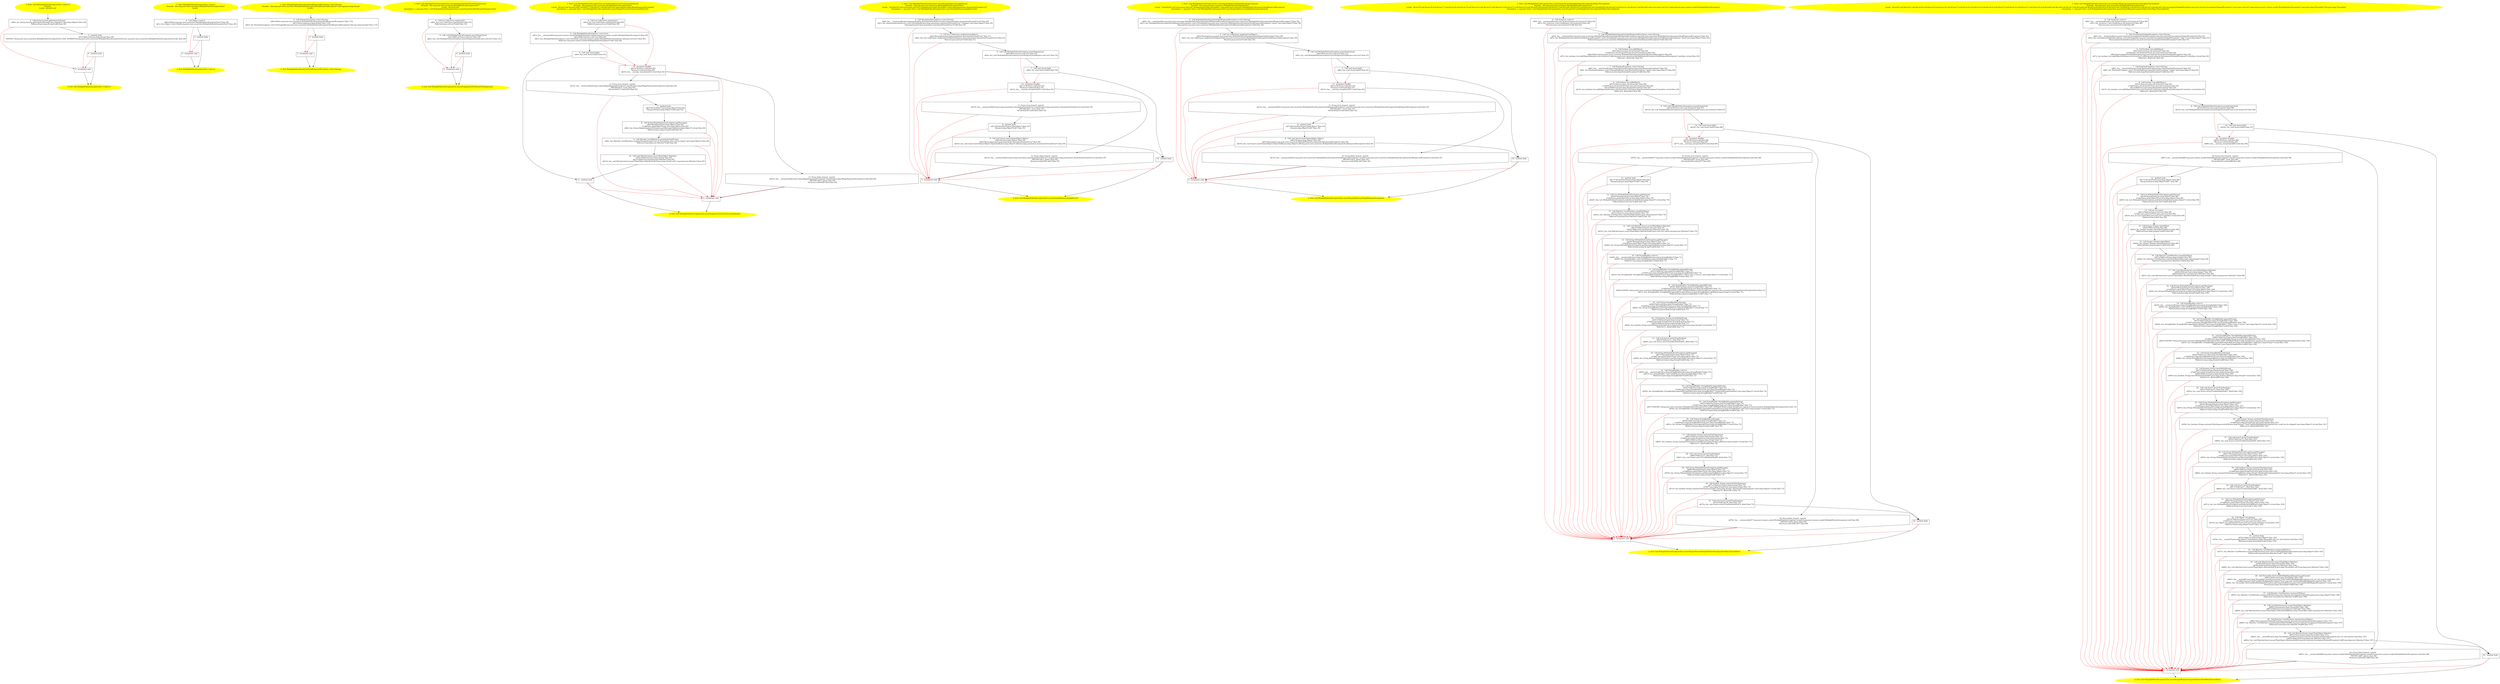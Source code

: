 /* @generated */
digraph cfg {
"org.junit.tests.assertion.MultipleFailureExceptionTest.<clinit>():void.ca0ca2f0ccd777db4a59fe1443e743c8_1" [label="1: Start void MultipleFailureExceptionTest.<clinit>()\nFormals: \nLocals:  $irvar0:void \n  " color=yellow style=filled]
	

	 "org.junit.tests.assertion.MultipleFailureExceptionTest.<clinit>():void.ca0ca2f0ccd777db4a59fe1443e743c8_1" -> "org.junit.tests.assertion.MultipleFailureExceptionTest.<clinit>():void.ca0ca2f0ccd777db4a59fe1443e743c8_4" ;
"org.junit.tests.assertion.MultipleFailureExceptionTest.<clinit>():void.ca0ca2f0ccd777db4a59fe1443e743c8_2" [label="2: Exit void MultipleFailureExceptionTest.<clinit>() \n  " color=yellow style=filled]
	

"org.junit.tests.assertion.MultipleFailureExceptionTest.<clinit>():void.ca0ca2f0ccd777db4a59fe1443e743c8_3" [label="3:  exceptions sink \n  " shape="box"]
	

	 "org.junit.tests.assertion.MultipleFailureExceptionTest.<clinit>():void.ca0ca2f0ccd777db4a59fe1443e743c8_3" -> "org.junit.tests.assertion.MultipleFailureExceptionTest.<clinit>():void.ca0ca2f0ccd777db4a59fe1443e743c8_2" ;
"org.junit.tests.assertion.MultipleFailureExceptionTest.<clinit>():void.ca0ca2f0ccd777db4a59fe1443e743c8_4" [label="4:  Call String System.getProperty(String) \n   n$0=_fun_String System.getProperty(String)(\"line.separator\":java.lang.Object*) [line 29]\n  *&$irvar0:java.lang.String*=n$0 [line 29]\n " shape="box"]
	

	 "org.junit.tests.assertion.MultipleFailureExceptionTest.<clinit>():void.ca0ca2f0ccd777db4a59fe1443e743c8_4" -> "org.junit.tests.assertion.MultipleFailureExceptionTest.<clinit>():void.ca0ca2f0ccd777db4a59fe1443e743c8_5" ;
	 "org.junit.tests.assertion.MultipleFailureExceptionTest.<clinit>():void.ca0ca2f0ccd777db4a59fe1443e743c8_4" -> "org.junit.tests.assertion.MultipleFailureExceptionTest.<clinit>():void.ca0ca2f0ccd777db4a59fe1443e743c8_3" [color="red" ];
"org.junit.tests.assertion.MultipleFailureExceptionTest.<clinit>():void.ca0ca2f0ccd777db4a59fe1443e743c8_5" [label="5:  method_body \n   n$1=*&$irvar0:java.lang.String* [line 29]\n  *&#GB<>$org.junit.tests.assertion.MultipleFailureExceptionTest.LINE_SEPARATOR:org.junit.tests.assertion.MultipleFailureExceptionTest(root org.junit.tests.assertion.MultipleFailureExceptionTest)=n$1 [line 29]\n " shape="box"]
	

	 "org.junit.tests.assertion.MultipleFailureExceptionTest.<clinit>():void.ca0ca2f0ccd777db4a59fe1443e743c8_5" -> "org.junit.tests.assertion.MultipleFailureExceptionTest.<clinit>():void.ca0ca2f0ccd777db4a59fe1443e743c8_6" ;
	 "org.junit.tests.assertion.MultipleFailureExceptionTest.<clinit>():void.ca0ca2f0ccd777db4a59fe1443e743c8_5" -> "org.junit.tests.assertion.MultipleFailureExceptionTest.<clinit>():void.ca0ca2f0ccd777db4a59fe1443e743c8_3" [color="red" ];
"org.junit.tests.assertion.MultipleFailureExceptionTest.<clinit>():void.ca0ca2f0ccd777db4a59fe1443e743c8_6" [label="6:  method_body \n  " shape="box"]
	

	 "org.junit.tests.assertion.MultipleFailureExceptionTest.<clinit>():void.ca0ca2f0ccd777db4a59fe1443e743c8_6" -> "org.junit.tests.assertion.MultipleFailureExceptionTest.<clinit>():void.ca0ca2f0ccd777db4a59fe1443e743c8_2" ;
	 "org.junit.tests.assertion.MultipleFailureExceptionTest.<clinit>():void.ca0ca2f0ccd777db4a59fe1443e743c8_6" -> "org.junit.tests.assertion.MultipleFailureExceptionTest.<clinit>():void.ca0ca2f0ccd777db4a59fe1443e743c8_3" [color="red" ];
"org.junit.tests.assertion.MultipleFailureExceptionTest.<init>().c54a2e4822c75e6a8564a48d7b070b15_1" [label="1: Start MultipleFailureExceptionTest.<init>()\nFormals:  this:org.junit.tests.assertion.MultipleFailureExceptionTest*\nLocals:  \n  " color=yellow style=filled]
	

	 "org.junit.tests.assertion.MultipleFailureExceptionTest.<init>().c54a2e4822c75e6a8564a48d7b070b15_1" -> "org.junit.tests.assertion.MultipleFailureExceptionTest.<init>().c54a2e4822c75e6a8564a48d7b070b15_4" ;
"org.junit.tests.assertion.MultipleFailureExceptionTest.<init>().c54a2e4822c75e6a8564a48d7b070b15_2" [label="2: Exit MultipleFailureExceptionTest.<init>() \n  " color=yellow style=filled]
	

"org.junit.tests.assertion.MultipleFailureExceptionTest.<init>().c54a2e4822c75e6a8564a48d7b070b15_3" [label="3:  exceptions sink \n  " shape="box"]
	

	 "org.junit.tests.assertion.MultipleFailureExceptionTest.<init>().c54a2e4822c75e6a8564a48d7b070b15_3" -> "org.junit.tests.assertion.MultipleFailureExceptionTest.<init>().c54a2e4822c75e6a8564a48d7b070b15_2" ;
"org.junit.tests.assertion.MultipleFailureExceptionTest.<init>().c54a2e4822c75e6a8564a48d7b070b15_4" [label="4:  Call Object.<init>() \n   n$0=*&this:org.junit.tests.assertion.MultipleFailureExceptionTest* [line 28]\n  n$1=_fun_Object.<init>()(n$0:org.junit.tests.assertion.MultipleFailureExceptionTest*) [line 28]\n " shape="box"]
	

	 "org.junit.tests.assertion.MultipleFailureExceptionTest.<init>().c54a2e4822c75e6a8564a48d7b070b15_4" -> "org.junit.tests.assertion.MultipleFailureExceptionTest.<init>().c54a2e4822c75e6a8564a48d7b070b15_5" ;
	 "org.junit.tests.assertion.MultipleFailureExceptionTest.<init>().c54a2e4822c75e6a8564a48d7b070b15_4" -> "org.junit.tests.assertion.MultipleFailureExceptionTest.<init>().c54a2e4822c75e6a8564a48d7b070b15_3" [color="red" ];
"org.junit.tests.assertion.MultipleFailureExceptionTest.<init>().c54a2e4822c75e6a8564a48d7b070b15_5" [label="5:  method_body \n  " shape="box"]
	

	 "org.junit.tests.assertion.MultipleFailureExceptionTest.<init>().c54a2e4822c75e6a8564a48d7b070b15_5" -> "org.junit.tests.assertion.MultipleFailureExceptionTest.<init>().c54a2e4822c75e6a8564a48d7b070b15_2" ;
	 "org.junit.tests.assertion.MultipleFailureExceptionTest.<init>().c54a2e4822c75e6a8564a48d7b070b15_5" -> "org.junit.tests.assertion.MultipleFailureExceptionTest.<init>().c54a2e4822c75e6a8564a48d7b070b15_3" [color="red" ];
"org.junit.tests.assertion.MultipleFailureExceptionTest$ExpectedException.<init>(java.lang.String).0dda55128c51227757b80ca7131a7ebb_1" [label="1: Start MultipleFailureExceptionTest$ExpectedException.<init>(String)\nFormals:  this:org.junit.tests.assertion.MultipleFailureExceptionTest$ExpectedException* message:java.lang.String*\nLocals:  \n  " color=yellow style=filled]
	

	 "org.junit.tests.assertion.MultipleFailureExceptionTest$ExpectedException.<init>(java.lang.String).0dda55128c51227757b80ca7131a7ebb_1" -> "org.junit.tests.assertion.MultipleFailureExceptionTest$ExpectedException.<init>(java.lang.String).0dda55128c51227757b80ca7131a7ebb_4" ;
"org.junit.tests.assertion.MultipleFailureExceptionTest$ExpectedException.<init>(java.lang.String).0dda55128c51227757b80ca7131a7ebb_2" [label="2: Exit MultipleFailureExceptionTest$ExpectedException.<init>(String) \n  " color=yellow style=filled]
	

"org.junit.tests.assertion.MultipleFailureExceptionTest$ExpectedException.<init>(java.lang.String).0dda55128c51227757b80ca7131a7ebb_3" [label="3:  exceptions sink \n  " shape="box"]
	

	 "org.junit.tests.assertion.MultipleFailureExceptionTest$ExpectedException.<init>(java.lang.String).0dda55128c51227757b80ca7131a7ebb_3" -> "org.junit.tests.assertion.MultipleFailureExceptionTest$ExpectedException.<init>(java.lang.String).0dda55128c51227757b80ca7131a7ebb_2" ;
"org.junit.tests.assertion.MultipleFailureExceptionTest$ExpectedException.<init>(java.lang.String).0dda55128c51227757b80ca7131a7ebb_4" [label="4:  Call RuntimeException.<init>(String) \n   n$0=*&this:org.junit.tests.assertion.MultipleFailureExceptionTest$ExpectedException* [line 115]\n  n$1=*&message:java.lang.String* [line 115]\n  n$2=_fun_RuntimeException.<init>(String)(n$0:org.junit.tests.assertion.MultipleFailureExceptionTest$ExpectedException*,n$1:java.lang.String*) [line 115]\n " shape="box"]
	

	 "org.junit.tests.assertion.MultipleFailureExceptionTest$ExpectedException.<init>(java.lang.String).0dda55128c51227757b80ca7131a7ebb_4" -> "org.junit.tests.assertion.MultipleFailureExceptionTest$ExpectedException.<init>(java.lang.String).0dda55128c51227757b80ca7131a7ebb_5" ;
	 "org.junit.tests.assertion.MultipleFailureExceptionTest$ExpectedException.<init>(java.lang.String).0dda55128c51227757b80ca7131a7ebb_4" -> "org.junit.tests.assertion.MultipleFailureExceptionTest$ExpectedException.<init>(java.lang.String).0dda55128c51227757b80ca7131a7ebb_3" [color="red" ];
"org.junit.tests.assertion.MultipleFailureExceptionTest$ExpectedException.<init>(java.lang.String).0dda55128c51227757b80ca7131a7ebb_5" [label="5:  method_body \n  " shape="box"]
	

	 "org.junit.tests.assertion.MultipleFailureExceptionTest$ExpectedException.<init>(java.lang.String).0dda55128c51227757b80ca7131a7ebb_5" -> "org.junit.tests.assertion.MultipleFailureExceptionTest$ExpectedException.<init>(java.lang.String).0dda55128c51227757b80ca7131a7ebb_2" ;
	 "org.junit.tests.assertion.MultipleFailureExceptionTest$ExpectedException.<init>(java.lang.String).0dda55128c51227757b80ca7131a7ebb_5" -> "org.junit.tests.assertion.MultipleFailureExceptionTest$ExpectedException.<init>(java.lang.String).0dda55128c51227757b80ca7131a7ebb_3" [color="red" ];
"org.junit.tests.assertion.MultipleFailureExceptionTest.assertEmptyDoesNotThrowForEmptyList():void.3489eb356197434d3ac58342db290d6e_1" [label="1: Start void MultipleFailureExceptionTest.assertEmptyDoesNotThrowForEmptyList()\nFormals:  this:org.junit.tests.assertion.MultipleFailureExceptionTest*\nLocals:  $irvar0:void\nAnnotation: <_org.junit.Test> void MultipleFailureExceptionTest.assertEmptyDoesNotThrowForEmptyList()() \n  " color=yellow style=filled]
	

	 "org.junit.tests.assertion.MultipleFailureExceptionTest.assertEmptyDoesNotThrowForEmptyList():void.3489eb356197434d3ac58342db290d6e_1" -> "org.junit.tests.assertion.MultipleFailureExceptionTest.assertEmptyDoesNotThrowForEmptyList():void.3489eb356197434d3ac58342db290d6e_4" ;
"org.junit.tests.assertion.MultipleFailureExceptionTest.assertEmptyDoesNotThrowForEmptyList():void.3489eb356197434d3ac58342db290d6e_2" [label="2: Exit void MultipleFailureExceptionTest.assertEmptyDoesNotThrowForEmptyList() \n  " color=yellow style=filled]
	

"org.junit.tests.assertion.MultipleFailureExceptionTest.assertEmptyDoesNotThrowForEmptyList():void.3489eb356197434d3ac58342db290d6e_3" [label="3:  exceptions sink \n  " shape="box"]
	

	 "org.junit.tests.assertion.MultipleFailureExceptionTest.assertEmptyDoesNotThrowForEmptyList():void.3489eb356197434d3ac58342db290d6e_3" -> "org.junit.tests.assertion.MultipleFailureExceptionTest.assertEmptyDoesNotThrowForEmptyList():void.3489eb356197434d3ac58342db290d6e_2" ;
"org.junit.tests.assertion.MultipleFailureExceptionTest.assertEmptyDoesNotThrowForEmptyList():void.3489eb356197434d3ac58342db290d6e_4" [label="4:  Call List Collections.emptyList() \n   n$0=_fun_List Collections.emptyList()() [line 33]\n  *&$irvar0:java.util.List*=n$0 [line 33]\n " shape="box"]
	

	 "org.junit.tests.assertion.MultipleFailureExceptionTest.assertEmptyDoesNotThrowForEmptyList():void.3489eb356197434d3ac58342db290d6e_4" -> "org.junit.tests.assertion.MultipleFailureExceptionTest.assertEmptyDoesNotThrowForEmptyList():void.3489eb356197434d3ac58342db290d6e_5" ;
	 "org.junit.tests.assertion.MultipleFailureExceptionTest.assertEmptyDoesNotThrowForEmptyList():void.3489eb356197434d3ac58342db290d6e_4" -> "org.junit.tests.assertion.MultipleFailureExceptionTest.assertEmptyDoesNotThrowForEmptyList():void.3489eb356197434d3ac58342db290d6e_3" [color="red" ];
"org.junit.tests.assertion.MultipleFailureExceptionTest.assertEmptyDoesNotThrowForEmptyList():void.3489eb356197434d3ac58342db290d6e_5" [label="5:  Call void MultipleFailureException.assertEmpty(List) \n   n$1=*&$irvar0:java.util.List* [line 33]\n  n$2=_fun_void MultipleFailureException.assertEmpty(List)(n$1:java.util.List*) [line 33]\n " shape="box"]
	

	 "org.junit.tests.assertion.MultipleFailureExceptionTest.assertEmptyDoesNotThrowForEmptyList():void.3489eb356197434d3ac58342db290d6e_5" -> "org.junit.tests.assertion.MultipleFailureExceptionTest.assertEmptyDoesNotThrowForEmptyList():void.3489eb356197434d3ac58342db290d6e_6" ;
	 "org.junit.tests.assertion.MultipleFailureExceptionTest.assertEmptyDoesNotThrowForEmptyList():void.3489eb356197434d3ac58342db290d6e_5" -> "org.junit.tests.assertion.MultipleFailureExceptionTest.assertEmptyDoesNotThrowForEmptyList():void.3489eb356197434d3ac58342db290d6e_3" [color="red" ];
"org.junit.tests.assertion.MultipleFailureExceptionTest.assertEmptyDoesNotThrowForEmptyList():void.3489eb356197434d3ac58342db290d6e_6" [label="6:  method_body \n  " shape="box"]
	

	 "org.junit.tests.assertion.MultipleFailureExceptionTest.assertEmptyDoesNotThrowForEmptyList():void.3489eb356197434d3ac58342db290d6e_6" -> "org.junit.tests.assertion.MultipleFailureExceptionTest.assertEmptyDoesNotThrowForEmptyList():void.3489eb356197434d3ac58342db290d6e_2" ;
	 "org.junit.tests.assertion.MultipleFailureExceptionTest.assertEmptyDoesNotThrowForEmptyList():void.3489eb356197434d3ac58342db290d6e_6" -> "org.junit.tests.assertion.MultipleFailureExceptionTest.assertEmptyDoesNotThrowForEmptyList():void.3489eb356197434d3ac58342db290d6e_3" [color="red" ];
"org.junit.tests.assertion.MultipleFailureExceptionTest.assertEmptyErrorListConstructorFailure():void.ece7655ef866b904de4ddd8793ffdb33_1" [label="1: Start void MultipleFailureExceptionTest.assertEmptyErrorListConstructorFailure()\nFormals:  this:org.junit.tests.assertion.MultipleFailureExceptionTest*\nLocals:  $irvar3:void $irvar2:void CatchVar17:void $irvar1:void $irvar0:void expected:java.lang.IllegalArgumentException*\nAnnotation: <_org.junit.Test> void MultipleFailureExceptionTest.assertEmptyErrorListConstructorFailure()() \n  " color=yellow style=filled]
	

	 "org.junit.tests.assertion.MultipleFailureExceptionTest.assertEmptyErrorListConstructorFailure():void.ece7655ef866b904de4ddd8793ffdb33_1" -> "org.junit.tests.assertion.MultipleFailureExceptionTest.assertEmptyErrorListConstructorFailure():void.ece7655ef866b904de4ddd8793ffdb33_4" ;
"org.junit.tests.assertion.MultipleFailureExceptionTest.assertEmptyErrorListConstructorFailure():void.ece7655ef866b904de4ddd8793ffdb33_2" [label="2: Exit void MultipleFailureExceptionTest.assertEmptyErrorListConstructorFailure() \n  " color=yellow style=filled]
	

"org.junit.tests.assertion.MultipleFailureExceptionTest.assertEmptyErrorListConstructorFailure():void.ece7655ef866b904de4ddd8793ffdb33_3" [label="3:  exceptions sink \n  " shape="box"]
	

	 "org.junit.tests.assertion.MultipleFailureExceptionTest.assertEmptyErrorListConstructorFailure():void.ece7655ef866b904de4ddd8793ffdb33_3" -> "org.junit.tests.assertion.MultipleFailureExceptionTest.assertEmptyErrorListConstructorFailure():void.ece7655ef866b904de4ddd8793ffdb33_2" ;
"org.junit.tests.assertion.MultipleFailureExceptionTest.assertEmptyErrorListConstructorFailure():void.ece7655ef866b904de4ddd8793ffdb33_4" [label="4:  Call List Collections.emptyList() \n   n$0=_fun_List Collections.emptyList()() [line 80]\n  *&$irvar0:java.util.List*=n$0 [line 80]\n " shape="box"]
	

	 "org.junit.tests.assertion.MultipleFailureExceptionTest.assertEmptyErrorListConstructorFailure():void.ece7655ef866b904de4ddd8793ffdb33_4" -> "org.junit.tests.assertion.MultipleFailureExceptionTest.assertEmptyErrorListConstructorFailure():void.ece7655ef866b904de4ddd8793ffdb33_5" ;
	 "org.junit.tests.assertion.MultipleFailureExceptionTest.assertEmptyErrorListConstructorFailure():void.ece7655ef866b904de4ddd8793ffdb33_4" -> "org.junit.tests.assertion.MultipleFailureExceptionTest.assertEmptyErrorListConstructorFailure():void.ece7655ef866b904de4ddd8793ffdb33_14" [color="red" ];
"org.junit.tests.assertion.MultipleFailureExceptionTest.assertEmptyErrorListConstructorFailure():void.ece7655ef866b904de4ddd8793ffdb33_5" [label="5:  Call MultipleFailureException.<init>(List) \n   n$1=_fun___new(sizeof(t=org.junit.runners.model.MultipleFailureException):org.junit.runners.model.MultipleFailureException*) [line 80]\n  n$2=*&$irvar0:java.util.List* [line 80]\n  n$3=_fun_MultipleFailureException.<init>(List)(n$1:org.junit.runners.model.MultipleFailureException*,n$2:java.util.List*) [line 80]\n  *&$irvar1:org.junit.runners.model.MultipleFailureException*=n$1 [line 80]\n " shape="box"]
	

	 "org.junit.tests.assertion.MultipleFailureExceptionTest.assertEmptyErrorListConstructorFailure():void.ece7655ef866b904de4ddd8793ffdb33_5" -> "org.junit.tests.assertion.MultipleFailureExceptionTest.assertEmptyErrorListConstructorFailure():void.ece7655ef866b904de4ddd8793ffdb33_6" ;
	 "org.junit.tests.assertion.MultipleFailureExceptionTest.assertEmptyErrorListConstructorFailure():void.ece7655ef866b904de4ddd8793ffdb33_5" -> "org.junit.tests.assertion.MultipleFailureExceptionTest.assertEmptyErrorListConstructorFailure():void.ece7655ef866b904de4ddd8793ffdb33_14" [color="red" ];
"org.junit.tests.assertion.MultipleFailureExceptionTest.assertEmptyErrorListConstructorFailure():void.ece7655ef866b904de4ddd8793ffdb33_6" [label="6:  Call void Assert.fail() \n   n$4=_fun_void Assert.fail()() [line 81]\n " shape="box"]
	

	 "org.junit.tests.assertion.MultipleFailureExceptionTest.assertEmptyErrorListConstructorFailure():void.ece7655ef866b904de4ddd8793ffdb33_6" -> "org.junit.tests.assertion.MultipleFailureExceptionTest.assertEmptyErrorListConstructorFailure():void.ece7655ef866b904de4ddd8793ffdb33_11" ;
	 "org.junit.tests.assertion.MultipleFailureExceptionTest.assertEmptyErrorListConstructorFailure():void.ece7655ef866b904de4ddd8793ffdb33_6" -> "org.junit.tests.assertion.MultipleFailureExceptionTest.assertEmptyErrorListConstructorFailure():void.ece7655ef866b904de4ddd8793ffdb33_14" [color="red" ];
"org.junit.tests.assertion.MultipleFailureExceptionTest.assertEmptyErrorListConstructorFailure():void.ece7655ef866b904de4ddd8793ffdb33_7" [label="7:  method_body \n   n$5=*&CatchVar17:java.lang.Object* [line 82]\n  *&expected:java.lang.Object*=n$5 [line 82]\n " shape="box"]
	

	 "org.junit.tests.assertion.MultipleFailureExceptionTest.assertEmptyErrorListConstructorFailure():void.ece7655ef866b904de4ddd8793ffdb33_7" -> "org.junit.tests.assertion.MultipleFailureExceptionTest.assertEmptyErrorListConstructorFailure():void.ece7655ef866b904de4ddd8793ffdb33_8" ;
	 "org.junit.tests.assertion.MultipleFailureExceptionTest.assertEmptyErrorListConstructorFailure():void.ece7655ef866b904de4ddd8793ffdb33_7" -> "org.junit.tests.assertion.MultipleFailureExceptionTest.assertEmptyErrorListConstructorFailure():void.ece7655ef866b904de4ddd8793ffdb33_3" [color="red" ];
"org.junit.tests.assertion.MultipleFailureExceptionTest.assertEmptyErrorListConstructorFailure():void.ece7655ef866b904de4ddd8793ffdb33_8" [label="8:  Call String IllegalArgumentException.getMessage() \n   n$6=*&expected:java.lang.Object* [line 83]\n  _=*n$6:java.lang.Object*(root java.lang.Object) [line 83]\n  n$8=_fun_String IllegalArgumentException.getMessage()(n$6:java.lang.Object*) virtual [line 83]\n  *&$irvar2:java.lang.String*=n$8 [line 83]\n " shape="box"]
	

	 "org.junit.tests.assertion.MultipleFailureExceptionTest.assertEmptyErrorListConstructorFailure():void.ece7655ef866b904de4ddd8793ffdb33_8" -> "org.junit.tests.assertion.MultipleFailureExceptionTest.assertEmptyErrorListConstructorFailure():void.ece7655ef866b904de4ddd8793ffdb33_9" ;
	 "org.junit.tests.assertion.MultipleFailureExceptionTest.assertEmptyErrorListConstructorFailure():void.ece7655ef866b904de4ddd8793ffdb33_8" -> "org.junit.tests.assertion.MultipleFailureExceptionTest.assertEmptyErrorListConstructorFailure():void.ece7655ef866b904de4ddd8793ffdb33_3" [color="red" ];
"org.junit.tests.assertion.MultipleFailureExceptionTest.assertEmptyErrorListConstructorFailure():void.ece7655ef866b904de4ddd8793ffdb33_9" [label="9:  Call Matcher CoreMatchers.containsString(String) \n   n$9=_fun_Matcher CoreMatchers.containsString(String)(\"List of Throwables must not be empty\":java.lang.Object*) [line 84]\n  *&$irvar3:org.hamcrest.Matcher*=n$9 [line 84]\n " shape="box"]
	

	 "org.junit.tests.assertion.MultipleFailureExceptionTest.assertEmptyErrorListConstructorFailure():void.ece7655ef866b904de4ddd8793ffdb33_9" -> "org.junit.tests.assertion.MultipleFailureExceptionTest.assertEmptyErrorListConstructorFailure():void.ece7655ef866b904de4ddd8793ffdb33_10" ;
	 "org.junit.tests.assertion.MultipleFailureExceptionTest.assertEmptyErrorListConstructorFailure():void.ece7655ef866b904de4ddd8793ffdb33_9" -> "org.junit.tests.assertion.MultipleFailureExceptionTest.assertEmptyErrorListConstructorFailure():void.ece7655ef866b904de4ddd8793ffdb33_3" [color="red" ];
"org.junit.tests.assertion.MultipleFailureExceptionTest.assertEmptyErrorListConstructorFailure():void.ece7655ef866b904de4ddd8793ffdb33_10" [label="10:  Call void MatcherAssert.assertThat(Object,Matcher) \n   n$10=*&$irvar2:java.lang.String* [line 83]\n  n$11=*&$irvar3:org.hamcrest.Matcher* [line 83]\n  n$12=_fun_void MatcherAssert.assertThat(Object,Matcher)(n$10:java.lang.String*,n$11:org.hamcrest.Matcher*) [line 83]\n " shape="box"]
	

	 "org.junit.tests.assertion.MultipleFailureExceptionTest.assertEmptyErrorListConstructorFailure():void.ece7655ef866b904de4ddd8793ffdb33_10" -> "org.junit.tests.assertion.MultipleFailureExceptionTest.assertEmptyErrorListConstructorFailure():void.ece7655ef866b904de4ddd8793ffdb33_11" ;
	 "org.junit.tests.assertion.MultipleFailureExceptionTest.assertEmptyErrorListConstructorFailure():void.ece7655ef866b904de4ddd8793ffdb33_10" -> "org.junit.tests.assertion.MultipleFailureExceptionTest.assertEmptyErrorListConstructorFailure():void.ece7655ef866b904de4ddd8793ffdb33_3" [color="red" ];
"org.junit.tests.assertion.MultipleFailureExceptionTest.assertEmptyErrorListConstructorFailure():void.ece7655ef866b904de4ddd8793ffdb33_11" [label="11:  method_body \n  " shape="box"]
	

	 "org.junit.tests.assertion.MultipleFailureExceptionTest.assertEmptyErrorListConstructorFailure():void.ece7655ef866b904de4ddd8793ffdb33_11" -> "org.junit.tests.assertion.MultipleFailureExceptionTest.assertEmptyErrorListConstructorFailure():void.ece7655ef866b904de4ddd8793ffdb33_2" ;
	 "org.junit.tests.assertion.MultipleFailureExceptionTest.assertEmptyErrorListConstructorFailure():void.ece7655ef866b904de4ddd8793ffdb33_11" -> "org.junit.tests.assertion.MultipleFailureExceptionTest.assertEmptyErrorListConstructorFailure():void.ece7655ef866b904de4ddd8793ffdb33_3" [color="red" ];
"org.junit.tests.assertion.MultipleFailureExceptionTest.assertEmptyErrorListConstructorFailure():void.ece7655ef866b904de4ddd8793ffdb33_12" [label="12: Prune (true branch, switch) \n   n$15=_fun___instanceof(n$14:java.lang.IllegalArgumentException*,sizeof(t=java.lang.IllegalArgumentException):void) [line 82]\n  PRUNE(n$15, true); [line 82]\n  *&CatchVar17:void=n$14 [line 82]\n " shape="invhouse"]
	

	 "org.junit.tests.assertion.MultipleFailureExceptionTest.assertEmptyErrorListConstructorFailure():void.ece7655ef866b904de4ddd8793ffdb33_12" -> "org.junit.tests.assertion.MultipleFailureExceptionTest.assertEmptyErrorListConstructorFailure():void.ece7655ef866b904de4ddd8793ffdb33_7" ;
	 "org.junit.tests.assertion.MultipleFailureExceptionTest.assertEmptyErrorListConstructorFailure():void.ece7655ef866b904de4ddd8793ffdb33_12" -> "org.junit.tests.assertion.MultipleFailureExceptionTest.assertEmptyErrorListConstructorFailure():void.ece7655ef866b904de4ddd8793ffdb33_3" [color="red" ];
"org.junit.tests.assertion.MultipleFailureExceptionTest.assertEmptyErrorListConstructorFailure():void.ece7655ef866b904de4ddd8793ffdb33_13" [label="13: Prune (false branch, switch) \n   n$15=_fun___instanceof(n$14:java.lang.IllegalArgumentException*,sizeof(t=java.lang.IllegalArgumentException):void) [line 82]\n  PRUNE(!n$15, false); [line 82]\n  *&return:void=EXN n$14 [line 82]\n " shape="invhouse"]
	

	 "org.junit.tests.assertion.MultipleFailureExceptionTest.assertEmptyErrorListConstructorFailure():void.ece7655ef866b904de4ddd8793ffdb33_13" -> "org.junit.tests.assertion.MultipleFailureExceptionTest.assertEmptyErrorListConstructorFailure():void.ece7655ef866b904de4ddd8793ffdb33_3" ;
	 "org.junit.tests.assertion.MultipleFailureExceptionTest.assertEmptyErrorListConstructorFailure():void.ece7655ef866b904de4ddd8793ffdb33_13" -> "org.junit.tests.assertion.MultipleFailureExceptionTest.assertEmptyErrorListConstructorFailure():void.ece7655ef866b904de4ddd8793ffdb33_3" [color="red" ];
"org.junit.tests.assertion.MultipleFailureExceptionTest.assertEmptyErrorListConstructorFailure():void.ece7655ef866b904de4ddd8793ffdb33_14" [label="14:  exception handler \n   n$13=*&return:void [line 82]\n  *&return:void=null [line 82]\n  n$14=_fun___unwrap_exception(n$13:void) [line 82]\n " shape="box"]
	

	 "org.junit.tests.assertion.MultipleFailureExceptionTest.assertEmptyErrorListConstructorFailure():void.ece7655ef866b904de4ddd8793ffdb33_14" -> "org.junit.tests.assertion.MultipleFailureExceptionTest.assertEmptyErrorListConstructorFailure():void.ece7655ef866b904de4ddd8793ffdb33_12" ;
	 "org.junit.tests.assertion.MultipleFailureExceptionTest.assertEmptyErrorListConstructorFailure():void.ece7655ef866b904de4ddd8793ffdb33_14" -> "org.junit.tests.assertion.MultipleFailureExceptionTest.assertEmptyErrorListConstructorFailure():void.ece7655ef866b904de4ddd8793ffdb33_13" ;
	 "org.junit.tests.assertion.MultipleFailureExceptionTest.assertEmptyErrorListConstructorFailure():void.ece7655ef866b904de4ddd8793ffdb33_14" -> "org.junit.tests.assertion.MultipleFailureExceptionTest.assertEmptyErrorListConstructorFailure():void.ece7655ef866b904de4ddd8793ffdb33_3" [color="red" ];
"org.junit.tests.assertion.MultipleFailureExceptionTest.assertEmptyRethrowsSingleError():void.0e076474734e75f1ea5a33882082fafa_1" [label="1: Start void MultipleFailureExceptionTest.assertEmptyRethrowsSingleError()\nFormals:  this:org.junit.tests.assertion.MultipleFailureExceptionTest*\nLocals:  CatchVar25:void errors:java.util.List* exception:java.lang.Throwable* e:java.lang.annotation.AnnotationFormatError*\nAnnotation: <_org.junit.Test> void MultipleFailureExceptionTest.assertEmptyRethrowsSingleError()() \n  " color=yellow style=filled]
	

	 "org.junit.tests.assertion.MultipleFailureExceptionTest.assertEmptyRethrowsSingleError():void.0e076474734e75f1ea5a33882082fafa_1" -> "org.junit.tests.assertion.MultipleFailureExceptionTest.assertEmptyRethrowsSingleError():void.0e076474734e75f1ea5a33882082fafa_4" ;
"org.junit.tests.assertion.MultipleFailureExceptionTest.assertEmptyRethrowsSingleError():void.0e076474734e75f1ea5a33882082fafa_2" [label="2: Exit void MultipleFailureExceptionTest.assertEmptyRethrowsSingleError() \n  " color=yellow style=filled]
	

"org.junit.tests.assertion.MultipleFailureExceptionTest.assertEmptyRethrowsSingleError():void.0e076474734e75f1ea5a33882082fafa_3" [label="3:  exceptions sink \n  " shape="box"]
	

	 "org.junit.tests.assertion.MultipleFailureExceptionTest.assertEmptyRethrowsSingleError():void.0e076474734e75f1ea5a33882082fafa_3" -> "org.junit.tests.assertion.MultipleFailureExceptionTest.assertEmptyRethrowsSingleError():void.0e076474734e75f1ea5a33882082fafa_2" ;
"org.junit.tests.assertion.MultipleFailureExceptionTest.assertEmptyRethrowsSingleError():void.0e076474734e75f1ea5a33882082fafa_4" [label="4:  Call AnnotationFormatError.<init>(String) \n   n$0=_fun___new(sizeof(t=java.lang.annotation.AnnotationFormatError):java.lang.annotation.AnnotationFormatError*) [line 50]\n  n$1=_fun_AnnotationFormatError.<init>(String)(n$0:java.lang.annotation.AnnotationFormatError*,\"changeo\":java.lang.Object*) [line 50]\n  *&exception:java.lang.annotation.AnnotationFormatError*=n$0 [line 50]\n " shape="box"]
	

	 "org.junit.tests.assertion.MultipleFailureExceptionTest.assertEmptyRethrowsSingleError():void.0e076474734e75f1ea5a33882082fafa_4" -> "org.junit.tests.assertion.MultipleFailureExceptionTest.assertEmptyRethrowsSingleError():void.0e076474734e75f1ea5a33882082fafa_5" ;
	 "org.junit.tests.assertion.MultipleFailureExceptionTest.assertEmptyRethrowsSingleError():void.0e076474734e75f1ea5a33882082fafa_4" -> "org.junit.tests.assertion.MultipleFailureExceptionTest.assertEmptyRethrowsSingleError():void.0e076474734e75f1ea5a33882082fafa_3" [color="red" ];
"org.junit.tests.assertion.MultipleFailureExceptionTest.assertEmptyRethrowsSingleError():void.0e076474734e75f1ea5a33882082fafa_5" [label="5:  Call List Collections.singletonList(Object) \n   n$2=*&exception:java.lang.annotation.AnnotationFormatError* [line 51]\n  n$3=_fun_List Collections.singletonList(Object)(n$2:java.lang.annotation.AnnotationFormatError*) [line 51]\n  *&errors:java.util.List*=n$3 [line 51]\n " shape="box"]
	

	 "org.junit.tests.assertion.MultipleFailureExceptionTest.assertEmptyRethrowsSingleError():void.0e076474734e75f1ea5a33882082fafa_5" -> "org.junit.tests.assertion.MultipleFailureExceptionTest.assertEmptyRethrowsSingleError():void.0e076474734e75f1ea5a33882082fafa_6" ;
	 "org.junit.tests.assertion.MultipleFailureExceptionTest.assertEmptyRethrowsSingleError():void.0e076474734e75f1ea5a33882082fafa_5" -> "org.junit.tests.assertion.MultipleFailureExceptionTest.assertEmptyRethrowsSingleError():void.0e076474734e75f1ea5a33882082fafa_3" [color="red" ];
"org.junit.tests.assertion.MultipleFailureExceptionTest.assertEmptyRethrowsSingleError():void.0e076474734e75f1ea5a33882082fafa_6" [label="6:  Call void MultipleFailureException.assertEmpty(List) \n   n$4=*&errors:java.util.List* [line 53]\n  n$5=_fun_void MultipleFailureException.assertEmpty(List)(n$4:java.util.List*) [line 53]\n " shape="box"]
	

	 "org.junit.tests.assertion.MultipleFailureExceptionTest.assertEmptyRethrowsSingleError():void.0e076474734e75f1ea5a33882082fafa_6" -> "org.junit.tests.assertion.MultipleFailureExceptionTest.assertEmptyRethrowsSingleError():void.0e076474734e75f1ea5a33882082fafa_7" ;
	 "org.junit.tests.assertion.MultipleFailureExceptionTest.assertEmptyRethrowsSingleError():void.0e076474734e75f1ea5a33882082fafa_6" -> "org.junit.tests.assertion.MultipleFailureExceptionTest.assertEmptyRethrowsSingleError():void.0e076474734e75f1ea5a33882082fafa_13" [color="red" ];
"org.junit.tests.assertion.MultipleFailureExceptionTest.assertEmptyRethrowsSingleError():void.0e076474734e75f1ea5a33882082fafa_7" [label="7:  Call void Assert.fail() \n   n$6=_fun_void Assert.fail()() [line 54]\n " shape="box"]
	

	 "org.junit.tests.assertion.MultipleFailureExceptionTest.assertEmptyRethrowsSingleError():void.0e076474734e75f1ea5a33882082fafa_7" -> "org.junit.tests.assertion.MultipleFailureExceptionTest.assertEmptyRethrowsSingleError():void.0e076474734e75f1ea5a33882082fafa_10" ;
	 "org.junit.tests.assertion.MultipleFailureExceptionTest.assertEmptyRethrowsSingleError():void.0e076474734e75f1ea5a33882082fafa_7" -> "org.junit.tests.assertion.MultipleFailureExceptionTest.assertEmptyRethrowsSingleError():void.0e076474734e75f1ea5a33882082fafa_13" [color="red" ];
"org.junit.tests.assertion.MultipleFailureExceptionTest.assertEmptyRethrowsSingleError():void.0e076474734e75f1ea5a33882082fafa_8" [label="8:  method_body \n   n$7=*&CatchVar25:java.lang.Object* [line 55]\n  *&e:java.lang.Object*=n$7 [line 55]\n " shape="box"]
	

	 "org.junit.tests.assertion.MultipleFailureExceptionTest.assertEmptyRethrowsSingleError():void.0e076474734e75f1ea5a33882082fafa_8" -> "org.junit.tests.assertion.MultipleFailureExceptionTest.assertEmptyRethrowsSingleError():void.0e076474734e75f1ea5a33882082fafa_9" ;
	 "org.junit.tests.assertion.MultipleFailureExceptionTest.assertEmptyRethrowsSingleError():void.0e076474734e75f1ea5a33882082fafa_8" -> "org.junit.tests.assertion.MultipleFailureExceptionTest.assertEmptyRethrowsSingleError():void.0e076474734e75f1ea5a33882082fafa_3" [color="red" ];
"org.junit.tests.assertion.MultipleFailureExceptionTest.assertEmptyRethrowsSingleError():void.0e076474734e75f1ea5a33882082fafa_9" [label="9:  Call void Assert.assertSame(Object,Object) \n   n$8=*&e:java.lang.Object* [line 56]\n  n$9=*&exception:java.lang.annotation.AnnotationFormatError* [line 56]\n  n$10=_fun_void Assert.assertSame(Object,Object)(n$8:java.lang.Object*,n$9:java.lang.annotation.AnnotationFormatError*) [line 56]\n " shape="box"]
	

	 "org.junit.tests.assertion.MultipleFailureExceptionTest.assertEmptyRethrowsSingleError():void.0e076474734e75f1ea5a33882082fafa_9" -> "org.junit.tests.assertion.MultipleFailureExceptionTest.assertEmptyRethrowsSingleError():void.0e076474734e75f1ea5a33882082fafa_10" ;
	 "org.junit.tests.assertion.MultipleFailureExceptionTest.assertEmptyRethrowsSingleError():void.0e076474734e75f1ea5a33882082fafa_9" -> "org.junit.tests.assertion.MultipleFailureExceptionTest.assertEmptyRethrowsSingleError():void.0e076474734e75f1ea5a33882082fafa_3" [color="red" ];
"org.junit.tests.assertion.MultipleFailureExceptionTest.assertEmptyRethrowsSingleError():void.0e076474734e75f1ea5a33882082fafa_10" [label="10:  method_body \n  " shape="box"]
	

	 "org.junit.tests.assertion.MultipleFailureExceptionTest.assertEmptyRethrowsSingleError():void.0e076474734e75f1ea5a33882082fafa_10" -> "org.junit.tests.assertion.MultipleFailureExceptionTest.assertEmptyRethrowsSingleError():void.0e076474734e75f1ea5a33882082fafa_2" ;
	 "org.junit.tests.assertion.MultipleFailureExceptionTest.assertEmptyRethrowsSingleError():void.0e076474734e75f1ea5a33882082fafa_10" -> "org.junit.tests.assertion.MultipleFailureExceptionTest.assertEmptyRethrowsSingleError():void.0e076474734e75f1ea5a33882082fafa_3" [color="red" ];
"org.junit.tests.assertion.MultipleFailureExceptionTest.assertEmptyRethrowsSingleError():void.0e076474734e75f1ea5a33882082fafa_11" [label="11: Prune (true branch, switch) \n   n$13=_fun___instanceof(n$12:java.lang.annotation.AnnotationFormatError*,sizeof(t=java.lang.annotation.AnnotationFormatError):void) [line 55]\n  PRUNE(n$13, true); [line 55]\n  *&CatchVar25:void=n$12 [line 55]\n " shape="invhouse"]
	

	 "org.junit.tests.assertion.MultipleFailureExceptionTest.assertEmptyRethrowsSingleError():void.0e076474734e75f1ea5a33882082fafa_11" -> "org.junit.tests.assertion.MultipleFailureExceptionTest.assertEmptyRethrowsSingleError():void.0e076474734e75f1ea5a33882082fafa_8" ;
	 "org.junit.tests.assertion.MultipleFailureExceptionTest.assertEmptyRethrowsSingleError():void.0e076474734e75f1ea5a33882082fafa_11" -> "org.junit.tests.assertion.MultipleFailureExceptionTest.assertEmptyRethrowsSingleError():void.0e076474734e75f1ea5a33882082fafa_3" [color="red" ];
"org.junit.tests.assertion.MultipleFailureExceptionTest.assertEmptyRethrowsSingleError():void.0e076474734e75f1ea5a33882082fafa_12" [label="12: Prune (false branch, switch) \n   n$13=_fun___instanceof(n$12:java.lang.annotation.AnnotationFormatError*,sizeof(t=java.lang.annotation.AnnotationFormatError):void) [line 55]\n  PRUNE(!n$13, false); [line 55]\n  *&return:void=EXN n$12 [line 55]\n " shape="invhouse"]
	

	 "org.junit.tests.assertion.MultipleFailureExceptionTest.assertEmptyRethrowsSingleError():void.0e076474734e75f1ea5a33882082fafa_12" -> "org.junit.tests.assertion.MultipleFailureExceptionTest.assertEmptyRethrowsSingleError():void.0e076474734e75f1ea5a33882082fafa_3" ;
	 "org.junit.tests.assertion.MultipleFailureExceptionTest.assertEmptyRethrowsSingleError():void.0e076474734e75f1ea5a33882082fafa_12" -> "org.junit.tests.assertion.MultipleFailureExceptionTest.assertEmptyRethrowsSingleError():void.0e076474734e75f1ea5a33882082fafa_3" [color="red" ];
"org.junit.tests.assertion.MultipleFailureExceptionTest.assertEmptyRethrowsSingleError():void.0e076474734e75f1ea5a33882082fafa_13" [label="13:  exception handler \n   n$11=*&return:void [line 55]\n  *&return:void=null [line 55]\n  n$12=_fun___unwrap_exception(n$11:void) [line 55]\n " shape="box"]
	

	 "org.junit.tests.assertion.MultipleFailureExceptionTest.assertEmptyRethrowsSingleError():void.0e076474734e75f1ea5a33882082fafa_13" -> "org.junit.tests.assertion.MultipleFailureExceptionTest.assertEmptyRethrowsSingleError():void.0e076474734e75f1ea5a33882082fafa_11" ;
	 "org.junit.tests.assertion.MultipleFailureExceptionTest.assertEmptyRethrowsSingleError():void.0e076474734e75f1ea5a33882082fafa_13" -> "org.junit.tests.assertion.MultipleFailureExceptionTest.assertEmptyRethrowsSingleError():void.0e076474734e75f1ea5a33882082fafa_12" ;
	 "org.junit.tests.assertion.MultipleFailureExceptionTest.assertEmptyRethrowsSingleError():void.0e076474734e75f1ea5a33882082fafa_13" -> "org.junit.tests.assertion.MultipleFailureExceptionTest.assertEmptyRethrowsSingleError():void.0e076474734e75f1ea5a33882082fafa_3" [color="red" ];
"org.junit.tests.assertion.MultipleFailureExceptionTest.assertEmptyRethrowsSingleRuntimeException():v.45a2754f89c8ea8a5d2b4deeb88b1440_1" [label="1: Start void MultipleFailureExceptionTest.assertEmptyRethrowsSingleRuntimeException()\nFormals:  this:org.junit.tests.assertion.MultipleFailureExceptionTest*\nLocals:  CatchVar25:void errors:java.util.List* exception:java.lang.Throwable* e:org.junit.tests.assertion.MultipleFailureExceptionTest$ExpectedException*\nAnnotation: <_org.junit.Test> void MultipleFailureExceptionTest.assertEmptyRethrowsSingleRuntimeException()() \n  " color=yellow style=filled]
	

	 "org.junit.tests.assertion.MultipleFailureExceptionTest.assertEmptyRethrowsSingleRuntimeException():v.45a2754f89c8ea8a5d2b4deeb88b1440_1" -> "org.junit.tests.assertion.MultipleFailureExceptionTest.assertEmptyRethrowsSingleRuntimeException():v.45a2754f89c8ea8a5d2b4deeb88b1440_4" ;
"org.junit.tests.assertion.MultipleFailureExceptionTest.assertEmptyRethrowsSingleRuntimeException():v.45a2754f89c8ea8a5d2b4deeb88b1440_2" [label="2: Exit void MultipleFailureExceptionTest.assertEmptyRethrowsSingleRuntimeException() \n  " color=yellow style=filled]
	

"org.junit.tests.assertion.MultipleFailureExceptionTest.assertEmptyRethrowsSingleRuntimeException():v.45a2754f89c8ea8a5d2b4deeb88b1440_3" [label="3:  exceptions sink \n  " shape="box"]
	

	 "org.junit.tests.assertion.MultipleFailureExceptionTest.assertEmptyRethrowsSingleRuntimeException():v.45a2754f89c8ea8a5d2b4deeb88b1440_3" -> "org.junit.tests.assertion.MultipleFailureExceptionTest.assertEmptyRethrowsSingleRuntimeException():v.45a2754f89c8ea8a5d2b4deeb88b1440_2" ;
"org.junit.tests.assertion.MultipleFailureExceptionTest.assertEmptyRethrowsSingleRuntimeException():v.45a2754f89c8ea8a5d2b4deeb88b1440_4" [label="4:  Call MultipleFailureExceptionTest$ExpectedException.<init>(String) \n   n$0=_fun___new(sizeof(t=org.junit.tests.assertion.MultipleFailureExceptionTest$ExpectedException):org.junit.tests.assertion.MultipleFailureExceptionTest$ExpectedException*) [line 38]\n  n$1=_fun_MultipleFailureExceptionTest$ExpectedException.<init>(String)(n$0:org.junit.tests.assertion.MultipleFailureExceptionTest$ExpectedException*,\"pesto\":java.lang.Object*) [line 38]\n  *&exception:org.junit.tests.assertion.MultipleFailureExceptionTest$ExpectedException*=n$0 [line 38]\n " shape="box"]
	

	 "org.junit.tests.assertion.MultipleFailureExceptionTest.assertEmptyRethrowsSingleRuntimeException():v.45a2754f89c8ea8a5d2b4deeb88b1440_4" -> "org.junit.tests.assertion.MultipleFailureExceptionTest.assertEmptyRethrowsSingleRuntimeException():v.45a2754f89c8ea8a5d2b4deeb88b1440_5" ;
	 "org.junit.tests.assertion.MultipleFailureExceptionTest.assertEmptyRethrowsSingleRuntimeException():v.45a2754f89c8ea8a5d2b4deeb88b1440_4" -> "org.junit.tests.assertion.MultipleFailureExceptionTest.assertEmptyRethrowsSingleRuntimeException():v.45a2754f89c8ea8a5d2b4deeb88b1440_3" [color="red" ];
"org.junit.tests.assertion.MultipleFailureExceptionTest.assertEmptyRethrowsSingleRuntimeException():v.45a2754f89c8ea8a5d2b4deeb88b1440_5" [label="5:  Call List Collections.singletonList(Object) \n   n$2=*&exception:org.junit.tests.assertion.MultipleFailureExceptionTest$ExpectedException* [line 39]\n  n$3=_fun_List Collections.singletonList(Object)(n$2:org.junit.tests.assertion.MultipleFailureExceptionTest$ExpectedException*) [line 39]\n  *&errors:java.util.List*=n$3 [line 39]\n " shape="box"]
	

	 "org.junit.tests.assertion.MultipleFailureExceptionTest.assertEmptyRethrowsSingleRuntimeException():v.45a2754f89c8ea8a5d2b4deeb88b1440_5" -> "org.junit.tests.assertion.MultipleFailureExceptionTest.assertEmptyRethrowsSingleRuntimeException():v.45a2754f89c8ea8a5d2b4deeb88b1440_6" ;
	 "org.junit.tests.assertion.MultipleFailureExceptionTest.assertEmptyRethrowsSingleRuntimeException():v.45a2754f89c8ea8a5d2b4deeb88b1440_5" -> "org.junit.tests.assertion.MultipleFailureExceptionTest.assertEmptyRethrowsSingleRuntimeException():v.45a2754f89c8ea8a5d2b4deeb88b1440_3" [color="red" ];
"org.junit.tests.assertion.MultipleFailureExceptionTest.assertEmptyRethrowsSingleRuntimeException():v.45a2754f89c8ea8a5d2b4deeb88b1440_6" [label="6:  Call void MultipleFailureException.assertEmpty(List) \n   n$4=*&errors:java.util.List* [line 41]\n  n$5=_fun_void MultipleFailureException.assertEmpty(List)(n$4:java.util.List*) [line 41]\n " shape="box"]
	

	 "org.junit.tests.assertion.MultipleFailureExceptionTest.assertEmptyRethrowsSingleRuntimeException():v.45a2754f89c8ea8a5d2b4deeb88b1440_6" -> "org.junit.tests.assertion.MultipleFailureExceptionTest.assertEmptyRethrowsSingleRuntimeException():v.45a2754f89c8ea8a5d2b4deeb88b1440_7" ;
	 "org.junit.tests.assertion.MultipleFailureExceptionTest.assertEmptyRethrowsSingleRuntimeException():v.45a2754f89c8ea8a5d2b4deeb88b1440_6" -> "org.junit.tests.assertion.MultipleFailureExceptionTest.assertEmptyRethrowsSingleRuntimeException():v.45a2754f89c8ea8a5d2b4deeb88b1440_13" [color="red" ];
"org.junit.tests.assertion.MultipleFailureExceptionTest.assertEmptyRethrowsSingleRuntimeException():v.45a2754f89c8ea8a5d2b4deeb88b1440_7" [label="7:  Call void Assert.fail() \n   n$6=_fun_void Assert.fail()() [line 42]\n " shape="box"]
	

	 "org.junit.tests.assertion.MultipleFailureExceptionTest.assertEmptyRethrowsSingleRuntimeException():v.45a2754f89c8ea8a5d2b4deeb88b1440_7" -> "org.junit.tests.assertion.MultipleFailureExceptionTest.assertEmptyRethrowsSingleRuntimeException():v.45a2754f89c8ea8a5d2b4deeb88b1440_10" ;
	 "org.junit.tests.assertion.MultipleFailureExceptionTest.assertEmptyRethrowsSingleRuntimeException():v.45a2754f89c8ea8a5d2b4deeb88b1440_7" -> "org.junit.tests.assertion.MultipleFailureExceptionTest.assertEmptyRethrowsSingleRuntimeException():v.45a2754f89c8ea8a5d2b4deeb88b1440_13" [color="red" ];
"org.junit.tests.assertion.MultipleFailureExceptionTest.assertEmptyRethrowsSingleRuntimeException():v.45a2754f89c8ea8a5d2b4deeb88b1440_8" [label="8:  method_body \n   n$7=*&CatchVar25:java.lang.Object* [line 43]\n  *&e:java.lang.Object*=n$7 [line 43]\n " shape="box"]
	

	 "org.junit.tests.assertion.MultipleFailureExceptionTest.assertEmptyRethrowsSingleRuntimeException():v.45a2754f89c8ea8a5d2b4deeb88b1440_8" -> "org.junit.tests.assertion.MultipleFailureExceptionTest.assertEmptyRethrowsSingleRuntimeException():v.45a2754f89c8ea8a5d2b4deeb88b1440_9" ;
	 "org.junit.tests.assertion.MultipleFailureExceptionTest.assertEmptyRethrowsSingleRuntimeException():v.45a2754f89c8ea8a5d2b4deeb88b1440_8" -> "org.junit.tests.assertion.MultipleFailureExceptionTest.assertEmptyRethrowsSingleRuntimeException():v.45a2754f89c8ea8a5d2b4deeb88b1440_3" [color="red" ];
"org.junit.tests.assertion.MultipleFailureExceptionTest.assertEmptyRethrowsSingleRuntimeException():v.45a2754f89c8ea8a5d2b4deeb88b1440_9" [label="9:  Call void Assert.assertSame(Object,Object) \n   n$8=*&e:java.lang.Object* [line 44]\n  n$9=*&exception:org.junit.tests.assertion.MultipleFailureExceptionTest$ExpectedException* [line 44]\n  n$10=_fun_void Assert.assertSame(Object,Object)(n$8:java.lang.Object*,n$9:org.junit.tests.assertion.MultipleFailureExceptionTest$ExpectedException*) [line 44]\n " shape="box"]
	

	 "org.junit.tests.assertion.MultipleFailureExceptionTest.assertEmptyRethrowsSingleRuntimeException():v.45a2754f89c8ea8a5d2b4deeb88b1440_9" -> "org.junit.tests.assertion.MultipleFailureExceptionTest.assertEmptyRethrowsSingleRuntimeException():v.45a2754f89c8ea8a5d2b4deeb88b1440_10" ;
	 "org.junit.tests.assertion.MultipleFailureExceptionTest.assertEmptyRethrowsSingleRuntimeException():v.45a2754f89c8ea8a5d2b4deeb88b1440_9" -> "org.junit.tests.assertion.MultipleFailureExceptionTest.assertEmptyRethrowsSingleRuntimeException():v.45a2754f89c8ea8a5d2b4deeb88b1440_3" [color="red" ];
"org.junit.tests.assertion.MultipleFailureExceptionTest.assertEmptyRethrowsSingleRuntimeException():v.45a2754f89c8ea8a5d2b4deeb88b1440_10" [label="10:  method_body \n  " shape="box"]
	

	 "org.junit.tests.assertion.MultipleFailureExceptionTest.assertEmptyRethrowsSingleRuntimeException():v.45a2754f89c8ea8a5d2b4deeb88b1440_10" -> "org.junit.tests.assertion.MultipleFailureExceptionTest.assertEmptyRethrowsSingleRuntimeException():v.45a2754f89c8ea8a5d2b4deeb88b1440_2" ;
	 "org.junit.tests.assertion.MultipleFailureExceptionTest.assertEmptyRethrowsSingleRuntimeException():v.45a2754f89c8ea8a5d2b4deeb88b1440_10" -> "org.junit.tests.assertion.MultipleFailureExceptionTest.assertEmptyRethrowsSingleRuntimeException():v.45a2754f89c8ea8a5d2b4deeb88b1440_3" [color="red" ];
"org.junit.tests.assertion.MultipleFailureExceptionTest.assertEmptyRethrowsSingleRuntimeException():v.45a2754f89c8ea8a5d2b4deeb88b1440_11" [label="11: Prune (true branch, switch) \n   n$13=_fun___instanceof(n$12:org.junit.tests.assertion.MultipleFailureExceptionTest$ExpectedException*,sizeof(t=org.junit.tests.assertion.MultipleFailureExceptionTest$ExpectedException):void) [line 43]\n  PRUNE(n$13, true); [line 43]\n  *&CatchVar25:void=n$12 [line 43]\n " shape="invhouse"]
	

	 "org.junit.tests.assertion.MultipleFailureExceptionTest.assertEmptyRethrowsSingleRuntimeException():v.45a2754f89c8ea8a5d2b4deeb88b1440_11" -> "org.junit.tests.assertion.MultipleFailureExceptionTest.assertEmptyRethrowsSingleRuntimeException():v.45a2754f89c8ea8a5d2b4deeb88b1440_8" ;
	 "org.junit.tests.assertion.MultipleFailureExceptionTest.assertEmptyRethrowsSingleRuntimeException():v.45a2754f89c8ea8a5d2b4deeb88b1440_11" -> "org.junit.tests.assertion.MultipleFailureExceptionTest.assertEmptyRethrowsSingleRuntimeException():v.45a2754f89c8ea8a5d2b4deeb88b1440_3" [color="red" ];
"org.junit.tests.assertion.MultipleFailureExceptionTest.assertEmptyRethrowsSingleRuntimeException():v.45a2754f89c8ea8a5d2b4deeb88b1440_12" [label="12: Prune (false branch, switch) \n   n$13=_fun___instanceof(n$12:org.junit.tests.assertion.MultipleFailureExceptionTest$ExpectedException*,sizeof(t=org.junit.tests.assertion.MultipleFailureExceptionTest$ExpectedException):void) [line 43]\n  PRUNE(!n$13, false); [line 43]\n  *&return:void=EXN n$12 [line 43]\n " shape="invhouse"]
	

	 "org.junit.tests.assertion.MultipleFailureExceptionTest.assertEmptyRethrowsSingleRuntimeException():v.45a2754f89c8ea8a5d2b4deeb88b1440_12" -> "org.junit.tests.assertion.MultipleFailureExceptionTest.assertEmptyRethrowsSingleRuntimeException():v.45a2754f89c8ea8a5d2b4deeb88b1440_3" ;
	 "org.junit.tests.assertion.MultipleFailureExceptionTest.assertEmptyRethrowsSingleRuntimeException():v.45a2754f89c8ea8a5d2b4deeb88b1440_12" -> "org.junit.tests.assertion.MultipleFailureExceptionTest.assertEmptyRethrowsSingleRuntimeException():v.45a2754f89c8ea8a5d2b4deeb88b1440_3" [color="red" ];
"org.junit.tests.assertion.MultipleFailureExceptionTest.assertEmptyRethrowsSingleRuntimeException():v.45a2754f89c8ea8a5d2b4deeb88b1440_13" [label="13:  exception handler \n   n$11=*&return:void [line 43]\n  *&return:void=null [line 43]\n  n$12=_fun___unwrap_exception(n$11:void) [line 43]\n " shape="box"]
	

	 "org.junit.tests.assertion.MultipleFailureExceptionTest.assertEmptyRethrowsSingleRuntimeException():v.45a2754f89c8ea8a5d2b4deeb88b1440_13" -> "org.junit.tests.assertion.MultipleFailureExceptionTest.assertEmptyRethrowsSingleRuntimeException():v.45a2754f89c8ea8a5d2b4deeb88b1440_11" ;
	 "org.junit.tests.assertion.MultipleFailureExceptionTest.assertEmptyRethrowsSingleRuntimeException():v.45a2754f89c8ea8a5d2b4deeb88b1440_13" -> "org.junit.tests.assertion.MultipleFailureExceptionTest.assertEmptyRethrowsSingleRuntimeException():v.45a2754f89c8ea8a5d2b4deeb88b1440_12" ;
	 "org.junit.tests.assertion.MultipleFailureExceptionTest.assertEmptyRethrowsSingleRuntimeException():v.45a2754f89c8ea8a5d2b4deeb88b1440_13" -> "org.junit.tests.assertion.MultipleFailureExceptionTest.assertEmptyRethrowsSingleRuntimeException():v.45a2754f89c8ea8a5d2b4deeb88b1440_3" [color="red" ];
"org.junit.tests.assertion.MultipleFailureExceptionTest.assertEmptyThrowsMultipleFailureExceptionForM.5b238c22ea1928e6bddea9492fb6da84_1" [label="1: Start void MultipleFailureExceptionTest.assertEmptyThrowsMultipleFailureExceptionForManyThrowables()\nFormals:  this:org.junit.tests.assertion.MultipleFailureExceptionTest*\nLocals:  $irvar19:void $irvar18:void $irvar17:void $irvar16:void $irvar15:void $irvar14:void $irvar13:void $irvar12:void $irvar11:void $irvar10:void $irvar9:void $irvar8:void $irvar7:void $irvar6:void $irvar5:void $irvar4:void CatchVar50:void $irvar3:void $irvar2:void $irvar1:void $irvar0:void errors:java.util.List* expected:org.junit.runners.model.MultipleFailureException*\nAnnotation: <_org.junit.Test> void MultipleFailureExceptionTest.assertEmptyThrowsMultipleFailureExceptionForManyThrowables()() \n  " color=yellow style=filled]
	

	 "org.junit.tests.assertion.MultipleFailureExceptionTest.assertEmptyThrowsMultipleFailureExceptionForM.5b238c22ea1928e6bddea9492fb6da84_1" -> "org.junit.tests.assertion.MultipleFailureExceptionTest.assertEmptyThrowsMultipleFailureExceptionForM.5b238c22ea1928e6bddea9492fb6da84_4" ;
"org.junit.tests.assertion.MultipleFailureExceptionTest.assertEmptyThrowsMultipleFailureExceptionForM.5b238c22ea1928e6bddea9492fb6da84_2" [label="2: Exit void MultipleFailureExceptionTest.assertEmptyThrowsMultipleFailureExceptionForManyThrowables() \n  " color=yellow style=filled]
	

"org.junit.tests.assertion.MultipleFailureExceptionTest.assertEmptyThrowsMultipleFailureExceptionForM.5b238c22ea1928e6bddea9492fb6da84_3" [label="3:  exceptions sink \n  " shape="box"]
	

	 "org.junit.tests.assertion.MultipleFailureExceptionTest.assertEmptyThrowsMultipleFailureExceptionForM.5b238c22ea1928e6bddea9492fb6da84_3" -> "org.junit.tests.assertion.MultipleFailureExceptionTest.assertEmptyThrowsMultipleFailureExceptionForM.5b238c22ea1928e6bddea9492fb6da84_2" ;
"org.junit.tests.assertion.MultipleFailureExceptionTest.assertEmptyThrowsMultipleFailureExceptionForM.5b238c22ea1928e6bddea9492fb6da84_4" [label="4:  Call ArrayList.<init>() \n   n$0=_fun___new(sizeof(t=java.util.ArrayList):java.util.ArrayList*) [line 62]\n  n$1=_fun_ArrayList.<init>()(n$0:java.util.ArrayList*) [line 62]\n  *&errors:java.util.ArrayList*=n$0 [line 62]\n " shape="box"]
	

	 "org.junit.tests.assertion.MultipleFailureExceptionTest.assertEmptyThrowsMultipleFailureExceptionForM.5b238c22ea1928e6bddea9492fb6da84_4" -> "org.junit.tests.assertion.MultipleFailureExceptionTest.assertEmptyThrowsMultipleFailureExceptionForM.5b238c22ea1928e6bddea9492fb6da84_5" ;
	 "org.junit.tests.assertion.MultipleFailureExceptionTest.assertEmptyThrowsMultipleFailureExceptionForM.5b238c22ea1928e6bddea9492fb6da84_4" -> "org.junit.tests.assertion.MultipleFailureExceptionTest.assertEmptyThrowsMultipleFailureExceptionForM.5b238c22ea1928e6bddea9492fb6da84_3" [color="red" ];
"org.junit.tests.assertion.MultipleFailureExceptionTest.assertEmptyThrowsMultipleFailureExceptionForM.5b238c22ea1928e6bddea9492fb6da84_5" [label="5:  Call MultipleFailureExceptionTest$ExpectedException.<init>(String) \n   n$2=_fun___new(sizeof(t=org.junit.tests.assertion.MultipleFailureExceptionTest$ExpectedException):org.junit.tests.assertion.MultipleFailureExceptionTest$ExpectedException*) [line 63]\n  n$3=_fun_MultipleFailureExceptionTest$ExpectedException.<init>(String)(n$2:org.junit.tests.assertion.MultipleFailureExceptionTest$ExpectedException*,\"basil\":java.lang.Object*) [line 63]\n  *&$irvar0:org.junit.tests.assertion.MultipleFailureExceptionTest$ExpectedException*=n$2 [line 63]\n " shape="box"]
	

	 "org.junit.tests.assertion.MultipleFailureExceptionTest.assertEmptyThrowsMultipleFailureExceptionForM.5b238c22ea1928e6bddea9492fb6da84_5" -> "org.junit.tests.assertion.MultipleFailureExceptionTest.assertEmptyThrowsMultipleFailureExceptionForM.5b238c22ea1928e6bddea9492fb6da84_6" ;
	 "org.junit.tests.assertion.MultipleFailureExceptionTest.assertEmptyThrowsMultipleFailureExceptionForM.5b238c22ea1928e6bddea9492fb6da84_5" -> "org.junit.tests.assertion.MultipleFailureExceptionTest.assertEmptyThrowsMultipleFailureExceptionForM.5b238c22ea1928e6bddea9492fb6da84_3" [color="red" ];
"org.junit.tests.assertion.MultipleFailureExceptionTest.assertEmptyThrowsMultipleFailureExceptionForM.5b238c22ea1928e6bddea9492fb6da84_6" [label="6:  Call boolean List.add(Object) \n   n$4=*&errors:java.util.ArrayList* [line 63]\n  _=*n$4:java.util.ArrayList*(root java.util.ArrayList) [line 63]\n  n$6=*&$irvar0:org.junit.tests.assertion.MultipleFailureExceptionTest$ExpectedException* [line 63]\n  n$7=_fun_boolean List.add(Object)(n$4:java.util.ArrayList*,n$6:org.junit.tests.assertion.MultipleFailureExceptionTest$ExpectedException*) interface virtual [line 63]\n  *&$irvar1:_Bool=n$7 [line 63]\n " shape="box"]
	

	 "org.junit.tests.assertion.MultipleFailureExceptionTest.assertEmptyThrowsMultipleFailureExceptionForM.5b238c22ea1928e6bddea9492fb6da84_6" -> "org.junit.tests.assertion.MultipleFailureExceptionTest.assertEmptyThrowsMultipleFailureExceptionForM.5b238c22ea1928e6bddea9492fb6da84_7" ;
	 "org.junit.tests.assertion.MultipleFailureExceptionTest.assertEmptyThrowsMultipleFailureExceptionForM.5b238c22ea1928e6bddea9492fb6da84_6" -> "org.junit.tests.assertion.MultipleFailureExceptionTest.assertEmptyThrowsMultipleFailureExceptionForM.5b238c22ea1928e6bddea9492fb6da84_3" [color="red" ];
"org.junit.tests.assertion.MultipleFailureExceptionTest.assertEmptyThrowsMultipleFailureExceptionForM.5b238c22ea1928e6bddea9492fb6da84_7" [label="7:  Call RuntimeException.<init>(String) \n   n$8=_fun___new(sizeof(t=java.lang.RuntimeException):java.lang.RuntimeException*) [line 64]\n  n$9=_fun_RuntimeException.<init>(String)(n$8:java.lang.RuntimeException*,\"garlic\":java.lang.Object*) [line 64]\n  *&$irvar2:java.lang.RuntimeException*=n$8 [line 64]\n " shape="box"]
	

	 "org.junit.tests.assertion.MultipleFailureExceptionTest.assertEmptyThrowsMultipleFailureExceptionForM.5b238c22ea1928e6bddea9492fb6da84_7" -> "org.junit.tests.assertion.MultipleFailureExceptionTest.assertEmptyThrowsMultipleFailureExceptionForM.5b238c22ea1928e6bddea9492fb6da84_8" ;
	 "org.junit.tests.assertion.MultipleFailureExceptionTest.assertEmptyThrowsMultipleFailureExceptionForM.5b238c22ea1928e6bddea9492fb6da84_7" -> "org.junit.tests.assertion.MultipleFailureExceptionTest.assertEmptyThrowsMultipleFailureExceptionForM.5b238c22ea1928e6bddea9492fb6da84_3" [color="red" ];
"org.junit.tests.assertion.MultipleFailureExceptionTest.assertEmptyThrowsMultipleFailureExceptionForM.5b238c22ea1928e6bddea9492fb6da84_8" [label="8:  Call boolean List.add(Object) \n   n$10=*&errors:java.util.ArrayList* [line 64]\n  _=*n$10:java.util.ArrayList*(root java.util.ArrayList) [line 64]\n  n$12=*&$irvar2:java.lang.RuntimeException* [line 64]\n  n$13=_fun_boolean List.add(Object)(n$10:java.util.ArrayList*,n$12:java.lang.RuntimeException*) interface virtual [line 64]\n  *&$irvar3:_Bool=n$13 [line 64]\n " shape="box"]
	

	 "org.junit.tests.assertion.MultipleFailureExceptionTest.assertEmptyThrowsMultipleFailureExceptionForM.5b238c22ea1928e6bddea9492fb6da84_8" -> "org.junit.tests.assertion.MultipleFailureExceptionTest.assertEmptyThrowsMultipleFailureExceptionForM.5b238c22ea1928e6bddea9492fb6da84_9" ;
	 "org.junit.tests.assertion.MultipleFailureExceptionTest.assertEmptyThrowsMultipleFailureExceptionForM.5b238c22ea1928e6bddea9492fb6da84_8" -> "org.junit.tests.assertion.MultipleFailureExceptionTest.assertEmptyThrowsMultipleFailureExceptionForM.5b238c22ea1928e6bddea9492fb6da84_3" [color="red" ];
"org.junit.tests.assertion.MultipleFailureExceptionTest.assertEmptyThrowsMultipleFailureExceptionForM.5b238c22ea1928e6bddea9492fb6da84_9" [label="9:  Call void MultipleFailureException.assertEmpty(List) \n   n$14=*&errors:java.util.ArrayList* [line 67]\n  n$15=_fun_void MultipleFailureException.assertEmpty(List)(n$14:java.util.ArrayList*) [line 67]\n " shape="box"]
	

	 "org.junit.tests.assertion.MultipleFailureExceptionTest.assertEmptyThrowsMultipleFailureExceptionForM.5b238c22ea1928e6bddea9492fb6da84_9" -> "org.junit.tests.assertion.MultipleFailureExceptionTest.assertEmptyThrowsMultipleFailureExceptionForM.5b238c22ea1928e6bddea9492fb6da84_10" ;
	 "org.junit.tests.assertion.MultipleFailureExceptionTest.assertEmptyThrowsMultipleFailureExceptionForM.5b238c22ea1928e6bddea9492fb6da84_9" -> "org.junit.tests.assertion.MultipleFailureExceptionTest.assertEmptyThrowsMultipleFailureExceptionForM.5b238c22ea1928e6bddea9492fb6da84_35" [color="red" ];
"org.junit.tests.assertion.MultipleFailureExceptionTest.assertEmptyThrowsMultipleFailureExceptionForM.5b238c22ea1928e6bddea9492fb6da84_10" [label="10:  Call void Assert.fail() \n   n$16=_fun_void Assert.fail()() [line 68]\n " shape="box"]
	

	 "org.junit.tests.assertion.MultipleFailureExceptionTest.assertEmptyThrowsMultipleFailureExceptionForM.5b238c22ea1928e6bddea9492fb6da84_10" -> "org.junit.tests.assertion.MultipleFailureExceptionTest.assertEmptyThrowsMultipleFailureExceptionForM.5b238c22ea1928e6bddea9492fb6da84_32" ;
	 "org.junit.tests.assertion.MultipleFailureExceptionTest.assertEmptyThrowsMultipleFailureExceptionForM.5b238c22ea1928e6bddea9492fb6da84_10" -> "org.junit.tests.assertion.MultipleFailureExceptionTest.assertEmptyThrowsMultipleFailureExceptionForM.5b238c22ea1928e6bddea9492fb6da84_35" [color="red" ];
"org.junit.tests.assertion.MultipleFailureExceptionTest.assertEmptyThrowsMultipleFailureExceptionForM.5b238c22ea1928e6bddea9492fb6da84_11" [label="11:  method_body \n   n$17=*&CatchVar50:java.lang.Object* [line 69]\n  *&expected:java.lang.Object*=n$17 [line 69]\n " shape="box"]
	

	 "org.junit.tests.assertion.MultipleFailureExceptionTest.assertEmptyThrowsMultipleFailureExceptionForM.5b238c22ea1928e6bddea9492fb6da84_11" -> "org.junit.tests.assertion.MultipleFailureExceptionTest.assertEmptyThrowsMultipleFailureExceptionForM.5b238c22ea1928e6bddea9492fb6da84_12" ;
	 "org.junit.tests.assertion.MultipleFailureExceptionTest.assertEmptyThrowsMultipleFailureExceptionForM.5b238c22ea1928e6bddea9492fb6da84_11" -> "org.junit.tests.assertion.MultipleFailureExceptionTest.assertEmptyThrowsMultipleFailureExceptionForM.5b238c22ea1928e6bddea9492fb6da84_3" [color="red" ];
"org.junit.tests.assertion.MultipleFailureExceptionTest.assertEmptyThrowsMultipleFailureExceptionForM.5b238c22ea1928e6bddea9492fb6da84_12" [label="12:  Call List MultipleFailureException.getFailures() \n   n$18=*&expected:java.lang.Object* [line 70]\n  _=*n$18:java.lang.Object*(root java.lang.Object) [line 70]\n  n$20=_fun_List MultipleFailureException.getFailures()(n$18:java.lang.Object*) virtual [line 70]\n  *&$irvar4:java.util.List*=n$20 [line 70]\n " shape="box"]
	

	 "org.junit.tests.assertion.MultipleFailureExceptionTest.assertEmptyThrowsMultipleFailureExceptionForM.5b238c22ea1928e6bddea9492fb6da84_12" -> "org.junit.tests.assertion.MultipleFailureExceptionTest.assertEmptyThrowsMultipleFailureExceptionForM.5b238c22ea1928e6bddea9492fb6da84_13" ;
	 "org.junit.tests.assertion.MultipleFailureExceptionTest.assertEmptyThrowsMultipleFailureExceptionForM.5b238c22ea1928e6bddea9492fb6da84_12" -> "org.junit.tests.assertion.MultipleFailureExceptionTest.assertEmptyThrowsMultipleFailureExceptionForM.5b238c22ea1928e6bddea9492fb6da84_3" [color="red" ];
"org.junit.tests.assertion.MultipleFailureExceptionTest.assertEmptyThrowsMultipleFailureExceptionForM.5b238c22ea1928e6bddea9492fb6da84_13" [label="13:  Call Matcher CoreMatchers.equalTo(Object) \n   n$21=*&errors:java.util.ArrayList* [line 70]\n  n$22=_fun_Matcher CoreMatchers.equalTo(Object)(n$21:java.util.ArrayList*) [line 70]\n  *&$irvar5:org.hamcrest.Matcher*=n$22 [line 70]\n " shape="box"]
	

	 "org.junit.tests.assertion.MultipleFailureExceptionTest.assertEmptyThrowsMultipleFailureExceptionForM.5b238c22ea1928e6bddea9492fb6da84_13" -> "org.junit.tests.assertion.MultipleFailureExceptionTest.assertEmptyThrowsMultipleFailureExceptionForM.5b238c22ea1928e6bddea9492fb6da84_14" ;
	 "org.junit.tests.assertion.MultipleFailureExceptionTest.assertEmptyThrowsMultipleFailureExceptionForM.5b238c22ea1928e6bddea9492fb6da84_13" -> "org.junit.tests.assertion.MultipleFailureExceptionTest.assertEmptyThrowsMultipleFailureExceptionForM.5b238c22ea1928e6bddea9492fb6da84_3" [color="red" ];
"org.junit.tests.assertion.MultipleFailureExceptionTest.assertEmptyThrowsMultipleFailureExceptionForM.5b238c22ea1928e6bddea9492fb6da84_14" [label="14:  Call void MatcherAssert.assertThat(Object,Matcher) \n   n$23=*&$irvar4:java.util.List* [line 70]\n  n$24=*&$irvar5:org.hamcrest.Matcher* [line 70]\n  n$25=_fun_void MatcherAssert.assertThat(Object,Matcher)(n$23:java.util.List*,n$24:org.hamcrest.Matcher*) [line 70]\n " shape="box"]
	

	 "org.junit.tests.assertion.MultipleFailureExceptionTest.assertEmptyThrowsMultipleFailureExceptionForM.5b238c22ea1928e6bddea9492fb6da84_14" -> "org.junit.tests.assertion.MultipleFailureExceptionTest.assertEmptyThrowsMultipleFailureExceptionForM.5b238c22ea1928e6bddea9492fb6da84_15" ;
	 "org.junit.tests.assertion.MultipleFailureExceptionTest.assertEmptyThrowsMultipleFailureExceptionForM.5b238c22ea1928e6bddea9492fb6da84_14" -> "org.junit.tests.assertion.MultipleFailureExceptionTest.assertEmptyThrowsMultipleFailureExceptionForM.5b238c22ea1928e6bddea9492fb6da84_3" [color="red" ];
"org.junit.tests.assertion.MultipleFailureExceptionTest.assertEmptyThrowsMultipleFailureExceptionForM.5b238c22ea1928e6bddea9492fb6da84_15" [label="15:  Call String MultipleFailureException.getMessage() \n   n$26=*&expected:java.lang.Object* [line 71]\n  _=*n$26:java.lang.Object*(root java.lang.Object) [line 71]\n  n$28=_fun_String MultipleFailureException.getMessage()(n$26:java.lang.Object*) virtual [line 71]\n  *&$irvar6:java.lang.String*=n$28 [line 71]\n " shape="box"]
	

	 "org.junit.tests.assertion.MultipleFailureExceptionTest.assertEmptyThrowsMultipleFailureExceptionForM.5b238c22ea1928e6bddea9492fb6da84_15" -> "org.junit.tests.assertion.MultipleFailureExceptionTest.assertEmptyThrowsMultipleFailureExceptionForM.5b238c22ea1928e6bddea9492fb6da84_16" ;
	 "org.junit.tests.assertion.MultipleFailureExceptionTest.assertEmptyThrowsMultipleFailureExceptionForM.5b238c22ea1928e6bddea9492fb6da84_15" -> "org.junit.tests.assertion.MultipleFailureExceptionTest.assertEmptyThrowsMultipleFailureExceptionForM.5b238c22ea1928e6bddea9492fb6da84_3" [color="red" ];
"org.junit.tests.assertion.MultipleFailureExceptionTest.assertEmptyThrowsMultipleFailureExceptionForM.5b238c22ea1928e6bddea9492fb6da84_16" [label="16:  Call StringBuilder.<init>() \n   n$29=_fun___new(sizeof(t=java.lang.StringBuilder):java.lang.StringBuilder*) [line 71]\n  n$30=_fun_StringBuilder.<init>()(n$29:java.lang.StringBuilder*) [line 71]\n  *&$irvar7:java.lang.StringBuilder*=n$29 [line 71]\n " shape="box"]
	

	 "org.junit.tests.assertion.MultipleFailureExceptionTest.assertEmptyThrowsMultipleFailureExceptionForM.5b238c22ea1928e6bddea9492fb6da84_16" -> "org.junit.tests.assertion.MultipleFailureExceptionTest.assertEmptyThrowsMultipleFailureExceptionForM.5b238c22ea1928e6bddea9492fb6da84_17" ;
	 "org.junit.tests.assertion.MultipleFailureExceptionTest.assertEmptyThrowsMultipleFailureExceptionForM.5b238c22ea1928e6bddea9492fb6da84_16" -> "org.junit.tests.assertion.MultipleFailureExceptionTest.assertEmptyThrowsMultipleFailureExceptionForM.5b238c22ea1928e6bddea9492fb6da84_3" [color="red" ];
"org.junit.tests.assertion.MultipleFailureExceptionTest.assertEmptyThrowsMultipleFailureExceptionForM.5b238c22ea1928e6bddea9492fb6da84_17" [label="17:  Call StringBuilder StringBuilder.append(String) \n   n$31=*&$irvar7:java.lang.StringBuilder* [line 71]\n  _=*n$31:java.lang.StringBuilder*(root java.lang.StringBuilder) [line 71]\n  n$33=_fun_StringBuilder StringBuilder.append(String)(n$31:java.lang.StringBuilder*,\"There were 2 errors:\":java.lang.Object*) virtual [line 71]\n  *&$irvar8:java.lang.StringBuilder*=n$33 [line 71]\n " shape="box"]
	

	 "org.junit.tests.assertion.MultipleFailureExceptionTest.assertEmptyThrowsMultipleFailureExceptionForM.5b238c22ea1928e6bddea9492fb6da84_17" -> "org.junit.tests.assertion.MultipleFailureExceptionTest.assertEmptyThrowsMultipleFailureExceptionForM.5b238c22ea1928e6bddea9492fb6da84_18" ;
	 "org.junit.tests.assertion.MultipleFailureExceptionTest.assertEmptyThrowsMultipleFailureExceptionForM.5b238c22ea1928e6bddea9492fb6da84_17" -> "org.junit.tests.assertion.MultipleFailureExceptionTest.assertEmptyThrowsMultipleFailureExceptionForM.5b238c22ea1928e6bddea9492fb6da84_3" [color="red" ];
"org.junit.tests.assertion.MultipleFailureExceptionTest.assertEmptyThrowsMultipleFailureExceptionForM.5b238c22ea1928e6bddea9492fb6da84_18" [label="18:  Call StringBuilder StringBuilder.append(String) \n   n$34=*&$irvar8:java.lang.StringBuilder* [line 71]\n  _=*n$34:java.lang.StringBuilder*(root java.lang.StringBuilder) [line 71]\n  n$36=*&#GB<>$org.junit.tests.assertion.MultipleFailureExceptionTest.LINE_SEPARATOR:java.lang.String*(root org.junit.tests.assertion.MultipleFailureExceptionTest) [line 71]\n  n$37=_fun_StringBuilder StringBuilder.append(String)(n$34:java.lang.StringBuilder*,n$36:java.lang.String*) virtual [line 71]\n  *&$irvar9:java.lang.StringBuilder*=n$37 [line 71]\n " shape="box"]
	

	 "org.junit.tests.assertion.MultipleFailureExceptionTest.assertEmptyThrowsMultipleFailureExceptionForM.5b238c22ea1928e6bddea9492fb6da84_18" -> "org.junit.tests.assertion.MultipleFailureExceptionTest.assertEmptyThrowsMultipleFailureExceptionForM.5b238c22ea1928e6bddea9492fb6da84_19" ;
	 "org.junit.tests.assertion.MultipleFailureExceptionTest.assertEmptyThrowsMultipleFailureExceptionForM.5b238c22ea1928e6bddea9492fb6da84_18" -> "org.junit.tests.assertion.MultipleFailureExceptionTest.assertEmptyThrowsMultipleFailureExceptionForM.5b238c22ea1928e6bddea9492fb6da84_3" [color="red" ];
"org.junit.tests.assertion.MultipleFailureExceptionTest.assertEmptyThrowsMultipleFailureExceptionForM.5b238c22ea1928e6bddea9492fb6da84_19" [label="19:  Call String StringBuilder.toString() \n   n$38=*&$irvar9:java.lang.StringBuilder* [line 71]\n  _=*n$38:java.lang.StringBuilder*(root java.lang.StringBuilder) [line 71]\n  n$40=_fun_String StringBuilder.toString()(n$38:java.lang.StringBuilder*) virtual [line 71]\n  *&$irvar10:java.lang.String*=n$40 [line 71]\n " shape="box"]
	

	 "org.junit.tests.assertion.MultipleFailureExceptionTest.assertEmptyThrowsMultipleFailureExceptionForM.5b238c22ea1928e6bddea9492fb6da84_19" -> "org.junit.tests.assertion.MultipleFailureExceptionTest.assertEmptyThrowsMultipleFailureExceptionForM.5b238c22ea1928e6bddea9492fb6da84_20" ;
	 "org.junit.tests.assertion.MultipleFailureExceptionTest.assertEmptyThrowsMultipleFailureExceptionForM.5b238c22ea1928e6bddea9492fb6da84_19" -> "org.junit.tests.assertion.MultipleFailureExceptionTest.assertEmptyThrowsMultipleFailureExceptionForM.5b238c22ea1928e6bddea9492fb6da84_3" [color="red" ];
"org.junit.tests.assertion.MultipleFailureExceptionTest.assertEmptyThrowsMultipleFailureExceptionForM.5b238c22ea1928e6bddea9492fb6da84_20" [label="20:  Call boolean String.startsWith(String) \n   n$41=*&$irvar6:java.lang.String* [line 71]\n  _=*n$41:java.lang.String*(root java.lang.String) [line 71]\n  n$43=*&$irvar10:java.lang.String* [line 71]\n  n$44=_fun_boolean String.startsWith(String)(n$41:java.lang.String*,n$43:java.lang.String*) virtual [line 71]\n  *&$irvar11:_Bool=n$44 [line 71]\n " shape="box"]
	

	 "org.junit.tests.assertion.MultipleFailureExceptionTest.assertEmptyThrowsMultipleFailureExceptionForM.5b238c22ea1928e6bddea9492fb6da84_20" -> "org.junit.tests.assertion.MultipleFailureExceptionTest.assertEmptyThrowsMultipleFailureExceptionForM.5b238c22ea1928e6bddea9492fb6da84_21" ;
	 "org.junit.tests.assertion.MultipleFailureExceptionTest.assertEmptyThrowsMultipleFailureExceptionForM.5b238c22ea1928e6bddea9492fb6da84_20" -> "org.junit.tests.assertion.MultipleFailureExceptionTest.assertEmptyThrowsMultipleFailureExceptionForM.5b238c22ea1928e6bddea9492fb6da84_3" [color="red" ];
"org.junit.tests.assertion.MultipleFailureExceptionTest.assertEmptyThrowsMultipleFailureExceptionForM.5b238c22ea1928e6bddea9492fb6da84_21" [label="21:  Call void Assert.assertTrue(boolean) \n   n$45=*&$irvar11:_Bool [line 71]\n  n$46=_fun_void Assert.assertTrue(boolean)(n$45:_Bool) [line 71]\n " shape="box"]
	

	 "org.junit.tests.assertion.MultipleFailureExceptionTest.assertEmptyThrowsMultipleFailureExceptionForM.5b238c22ea1928e6bddea9492fb6da84_21" -> "org.junit.tests.assertion.MultipleFailureExceptionTest.assertEmptyThrowsMultipleFailureExceptionForM.5b238c22ea1928e6bddea9492fb6da84_22" ;
	 "org.junit.tests.assertion.MultipleFailureExceptionTest.assertEmptyThrowsMultipleFailureExceptionForM.5b238c22ea1928e6bddea9492fb6da84_21" -> "org.junit.tests.assertion.MultipleFailureExceptionTest.assertEmptyThrowsMultipleFailureExceptionForM.5b238c22ea1928e6bddea9492fb6da84_3" [color="red" ];
"org.junit.tests.assertion.MultipleFailureExceptionTest.assertEmptyThrowsMultipleFailureExceptionForM.5b238c22ea1928e6bddea9492fb6da84_22" [label="22:  Call String MultipleFailureException.getMessage() \n   n$47=*&expected:java.lang.Object* [line 72]\n  _=*n$47:java.lang.Object*(root java.lang.Object) [line 72]\n  n$49=_fun_String MultipleFailureException.getMessage()(n$47:java.lang.Object*) virtual [line 72]\n  *&$irvar12:java.lang.String*=n$49 [line 72]\n " shape="box"]
	

	 "org.junit.tests.assertion.MultipleFailureExceptionTest.assertEmptyThrowsMultipleFailureExceptionForM.5b238c22ea1928e6bddea9492fb6da84_22" -> "org.junit.tests.assertion.MultipleFailureExceptionTest.assertEmptyThrowsMultipleFailureExceptionForM.5b238c22ea1928e6bddea9492fb6da84_23" ;
	 "org.junit.tests.assertion.MultipleFailureExceptionTest.assertEmptyThrowsMultipleFailureExceptionForM.5b238c22ea1928e6bddea9492fb6da84_22" -> "org.junit.tests.assertion.MultipleFailureExceptionTest.assertEmptyThrowsMultipleFailureExceptionForM.5b238c22ea1928e6bddea9492fb6da84_3" [color="red" ];
"org.junit.tests.assertion.MultipleFailureExceptionTest.assertEmptyThrowsMultipleFailureExceptionForM.5b238c22ea1928e6bddea9492fb6da84_23" [label="23:  Call StringBuilder.<init>() \n   n$50=_fun___new(sizeof(t=java.lang.StringBuilder):java.lang.StringBuilder*) [line 72]\n  n$51=_fun_StringBuilder.<init>()(n$50:java.lang.StringBuilder*) [line 72]\n  *&$irvar13:java.lang.StringBuilder*=n$50 [line 72]\n " shape="box"]
	

	 "org.junit.tests.assertion.MultipleFailureExceptionTest.assertEmptyThrowsMultipleFailureExceptionForM.5b238c22ea1928e6bddea9492fb6da84_23" -> "org.junit.tests.assertion.MultipleFailureExceptionTest.assertEmptyThrowsMultipleFailureExceptionForM.5b238c22ea1928e6bddea9492fb6da84_24" ;
	 "org.junit.tests.assertion.MultipleFailureExceptionTest.assertEmptyThrowsMultipleFailureExceptionForM.5b238c22ea1928e6bddea9492fb6da84_23" -> "org.junit.tests.assertion.MultipleFailureExceptionTest.assertEmptyThrowsMultipleFailureExceptionForM.5b238c22ea1928e6bddea9492fb6da84_3" [color="red" ];
"org.junit.tests.assertion.MultipleFailureExceptionTest.assertEmptyThrowsMultipleFailureExceptionForM.5b238c22ea1928e6bddea9492fb6da84_24" [label="24:  Call StringBuilder StringBuilder.append(String) \n   n$52=*&$irvar13:java.lang.StringBuilder* [line 72]\n  _=*n$52:java.lang.StringBuilder*(root java.lang.StringBuilder) [line 72]\n  n$54=_fun_StringBuilder StringBuilder.append(String)(n$52:java.lang.StringBuilder*,\"ExpectedException(basil)\":java.lang.Object*) virtual [line 72]\n  *&$irvar14:java.lang.StringBuilder*=n$54 [line 72]\n " shape="box"]
	

	 "org.junit.tests.assertion.MultipleFailureExceptionTest.assertEmptyThrowsMultipleFailureExceptionForM.5b238c22ea1928e6bddea9492fb6da84_24" -> "org.junit.tests.assertion.MultipleFailureExceptionTest.assertEmptyThrowsMultipleFailureExceptionForM.5b238c22ea1928e6bddea9492fb6da84_25" ;
	 "org.junit.tests.assertion.MultipleFailureExceptionTest.assertEmptyThrowsMultipleFailureExceptionForM.5b238c22ea1928e6bddea9492fb6da84_24" -> "org.junit.tests.assertion.MultipleFailureExceptionTest.assertEmptyThrowsMultipleFailureExceptionForM.5b238c22ea1928e6bddea9492fb6da84_3" [color="red" ];
"org.junit.tests.assertion.MultipleFailureExceptionTest.assertEmptyThrowsMultipleFailureExceptionForM.5b238c22ea1928e6bddea9492fb6da84_25" [label="25:  Call StringBuilder StringBuilder.append(String) \n   n$55=*&$irvar14:java.lang.StringBuilder* [line 72]\n  _=*n$55:java.lang.StringBuilder*(root java.lang.StringBuilder) [line 72]\n  n$57=*&#GB<>$org.junit.tests.assertion.MultipleFailureExceptionTest.LINE_SEPARATOR:java.lang.String*(root org.junit.tests.assertion.MultipleFailureExceptionTest) [line 72]\n  n$58=_fun_StringBuilder StringBuilder.append(String)(n$55:java.lang.StringBuilder*,n$57:java.lang.String*) virtual [line 72]\n  *&$irvar15:java.lang.StringBuilder*=n$58 [line 72]\n " shape="box"]
	

	 "org.junit.tests.assertion.MultipleFailureExceptionTest.assertEmptyThrowsMultipleFailureExceptionForM.5b238c22ea1928e6bddea9492fb6da84_25" -> "org.junit.tests.assertion.MultipleFailureExceptionTest.assertEmptyThrowsMultipleFailureExceptionForM.5b238c22ea1928e6bddea9492fb6da84_26" ;
	 "org.junit.tests.assertion.MultipleFailureExceptionTest.assertEmptyThrowsMultipleFailureExceptionForM.5b238c22ea1928e6bddea9492fb6da84_25" -> "org.junit.tests.assertion.MultipleFailureExceptionTest.assertEmptyThrowsMultipleFailureExceptionForM.5b238c22ea1928e6bddea9492fb6da84_3" [color="red" ];
"org.junit.tests.assertion.MultipleFailureExceptionTest.assertEmptyThrowsMultipleFailureExceptionForM.5b238c22ea1928e6bddea9492fb6da84_26" [label="26:  Call String StringBuilder.toString() \n   n$59=*&$irvar15:java.lang.StringBuilder* [line 72]\n  _=*n$59:java.lang.StringBuilder*(root java.lang.StringBuilder) [line 72]\n  n$61=_fun_String StringBuilder.toString()(n$59:java.lang.StringBuilder*) virtual [line 72]\n  *&$irvar16:java.lang.String*=n$61 [line 72]\n " shape="box"]
	

	 "org.junit.tests.assertion.MultipleFailureExceptionTest.assertEmptyThrowsMultipleFailureExceptionForM.5b238c22ea1928e6bddea9492fb6da84_26" -> "org.junit.tests.assertion.MultipleFailureExceptionTest.assertEmptyThrowsMultipleFailureExceptionForM.5b238c22ea1928e6bddea9492fb6da84_27" ;
	 "org.junit.tests.assertion.MultipleFailureExceptionTest.assertEmptyThrowsMultipleFailureExceptionForM.5b238c22ea1928e6bddea9492fb6da84_26" -> "org.junit.tests.assertion.MultipleFailureExceptionTest.assertEmptyThrowsMultipleFailureExceptionForM.5b238c22ea1928e6bddea9492fb6da84_3" [color="red" ];
"org.junit.tests.assertion.MultipleFailureExceptionTest.assertEmptyThrowsMultipleFailureExceptionForM.5b238c22ea1928e6bddea9492fb6da84_27" [label="27:  Call boolean String.contains(CharSequence) \n   n$62=*&$irvar12:java.lang.String* [line 72]\n  _=*n$62:java.lang.String*(root java.lang.String) [line 72]\n  n$64=*&$irvar16:java.lang.String* [line 72]\n  n$65=_fun_boolean String.contains(CharSequence)(n$62:java.lang.String*,n$64:java.lang.String*) virtual [line 72]\n  *&$irvar17:_Bool=n$65 [line 72]\n " shape="box"]
	

	 "org.junit.tests.assertion.MultipleFailureExceptionTest.assertEmptyThrowsMultipleFailureExceptionForM.5b238c22ea1928e6bddea9492fb6da84_27" -> "org.junit.tests.assertion.MultipleFailureExceptionTest.assertEmptyThrowsMultipleFailureExceptionForM.5b238c22ea1928e6bddea9492fb6da84_28" ;
	 "org.junit.tests.assertion.MultipleFailureExceptionTest.assertEmptyThrowsMultipleFailureExceptionForM.5b238c22ea1928e6bddea9492fb6da84_27" -> "org.junit.tests.assertion.MultipleFailureExceptionTest.assertEmptyThrowsMultipleFailureExceptionForM.5b238c22ea1928e6bddea9492fb6da84_3" [color="red" ];
"org.junit.tests.assertion.MultipleFailureExceptionTest.assertEmptyThrowsMultipleFailureExceptionForM.5b238c22ea1928e6bddea9492fb6da84_28" [label="28:  Call void Assert.assertTrue(boolean) \n   n$66=*&$irvar17:_Bool [line 72]\n  n$67=_fun_void Assert.assertTrue(boolean)(n$66:_Bool) [line 72]\n " shape="box"]
	

	 "org.junit.tests.assertion.MultipleFailureExceptionTest.assertEmptyThrowsMultipleFailureExceptionForM.5b238c22ea1928e6bddea9492fb6da84_28" -> "org.junit.tests.assertion.MultipleFailureExceptionTest.assertEmptyThrowsMultipleFailureExceptionForM.5b238c22ea1928e6bddea9492fb6da84_29" ;
	 "org.junit.tests.assertion.MultipleFailureExceptionTest.assertEmptyThrowsMultipleFailureExceptionForM.5b238c22ea1928e6bddea9492fb6da84_28" -> "org.junit.tests.assertion.MultipleFailureExceptionTest.assertEmptyThrowsMultipleFailureExceptionForM.5b238c22ea1928e6bddea9492fb6da84_3" [color="red" ];
"org.junit.tests.assertion.MultipleFailureExceptionTest.assertEmptyThrowsMultipleFailureExceptionForM.5b238c22ea1928e6bddea9492fb6da84_29" [label="29:  Call String MultipleFailureException.getMessage() \n   n$68=*&expected:java.lang.Object* [line 73]\n  _=*n$68:java.lang.Object*(root java.lang.Object) [line 73]\n  n$70=_fun_String MultipleFailureException.getMessage()(n$68:java.lang.Object*) virtual [line 73]\n  *&$irvar18:java.lang.String*=n$70 [line 73]\n " shape="box"]
	

	 "org.junit.tests.assertion.MultipleFailureExceptionTest.assertEmptyThrowsMultipleFailureExceptionForM.5b238c22ea1928e6bddea9492fb6da84_29" -> "org.junit.tests.assertion.MultipleFailureExceptionTest.assertEmptyThrowsMultipleFailureExceptionForM.5b238c22ea1928e6bddea9492fb6da84_30" ;
	 "org.junit.tests.assertion.MultipleFailureExceptionTest.assertEmptyThrowsMultipleFailureExceptionForM.5b238c22ea1928e6bddea9492fb6da84_29" -> "org.junit.tests.assertion.MultipleFailureExceptionTest.assertEmptyThrowsMultipleFailureExceptionForM.5b238c22ea1928e6bddea9492fb6da84_3" [color="red" ];
"org.junit.tests.assertion.MultipleFailureExceptionTest.assertEmptyThrowsMultipleFailureExceptionForM.5b238c22ea1928e6bddea9492fb6da84_30" [label="30:  Call boolean String.contains(CharSequence) \n   n$71=*&$irvar18:java.lang.String* [line 73]\n  _=*n$71:java.lang.String*(root java.lang.String) [line 73]\n  n$73=_fun_boolean String.contains(CharSequence)(n$71:java.lang.String*,\"RuntimeException(garlic)\":java.lang.Object*) virtual [line 73]\n  *&$irvar19:_Bool=n$73 [line 73]\n " shape="box"]
	

	 "org.junit.tests.assertion.MultipleFailureExceptionTest.assertEmptyThrowsMultipleFailureExceptionForM.5b238c22ea1928e6bddea9492fb6da84_30" -> "org.junit.tests.assertion.MultipleFailureExceptionTest.assertEmptyThrowsMultipleFailureExceptionForM.5b238c22ea1928e6bddea9492fb6da84_31" ;
	 "org.junit.tests.assertion.MultipleFailureExceptionTest.assertEmptyThrowsMultipleFailureExceptionForM.5b238c22ea1928e6bddea9492fb6da84_30" -> "org.junit.tests.assertion.MultipleFailureExceptionTest.assertEmptyThrowsMultipleFailureExceptionForM.5b238c22ea1928e6bddea9492fb6da84_3" [color="red" ];
"org.junit.tests.assertion.MultipleFailureExceptionTest.assertEmptyThrowsMultipleFailureExceptionForM.5b238c22ea1928e6bddea9492fb6da84_31" [label="31:  Call void Assert.assertTrue(boolean) \n   n$74=*&$irvar19:_Bool [line 73]\n  n$75=_fun_void Assert.assertTrue(boolean)(n$74:_Bool) [line 73]\n " shape="box"]
	

	 "org.junit.tests.assertion.MultipleFailureExceptionTest.assertEmptyThrowsMultipleFailureExceptionForM.5b238c22ea1928e6bddea9492fb6da84_31" -> "org.junit.tests.assertion.MultipleFailureExceptionTest.assertEmptyThrowsMultipleFailureExceptionForM.5b238c22ea1928e6bddea9492fb6da84_32" ;
	 "org.junit.tests.assertion.MultipleFailureExceptionTest.assertEmptyThrowsMultipleFailureExceptionForM.5b238c22ea1928e6bddea9492fb6da84_31" -> "org.junit.tests.assertion.MultipleFailureExceptionTest.assertEmptyThrowsMultipleFailureExceptionForM.5b238c22ea1928e6bddea9492fb6da84_3" [color="red" ];
"org.junit.tests.assertion.MultipleFailureExceptionTest.assertEmptyThrowsMultipleFailureExceptionForM.5b238c22ea1928e6bddea9492fb6da84_32" [label="32:  method_body \n  " shape="box"]
	

	 "org.junit.tests.assertion.MultipleFailureExceptionTest.assertEmptyThrowsMultipleFailureExceptionForM.5b238c22ea1928e6bddea9492fb6da84_32" -> "org.junit.tests.assertion.MultipleFailureExceptionTest.assertEmptyThrowsMultipleFailureExceptionForM.5b238c22ea1928e6bddea9492fb6da84_2" ;
	 "org.junit.tests.assertion.MultipleFailureExceptionTest.assertEmptyThrowsMultipleFailureExceptionForM.5b238c22ea1928e6bddea9492fb6da84_32" -> "org.junit.tests.assertion.MultipleFailureExceptionTest.assertEmptyThrowsMultipleFailureExceptionForM.5b238c22ea1928e6bddea9492fb6da84_3" [color="red" ];
"org.junit.tests.assertion.MultipleFailureExceptionTest.assertEmptyThrowsMultipleFailureExceptionForM.5b238c22ea1928e6bddea9492fb6da84_33" [label="33: Prune (true branch, switch) \n   n$78=_fun___instanceof(n$77:org.junit.runners.model.MultipleFailureException*,sizeof(t=org.junit.runners.model.MultipleFailureException):void) [line 69]\n  PRUNE(n$78, true); [line 69]\n  *&CatchVar50:void=n$77 [line 69]\n " shape="invhouse"]
	

	 "org.junit.tests.assertion.MultipleFailureExceptionTest.assertEmptyThrowsMultipleFailureExceptionForM.5b238c22ea1928e6bddea9492fb6da84_33" -> "org.junit.tests.assertion.MultipleFailureExceptionTest.assertEmptyThrowsMultipleFailureExceptionForM.5b238c22ea1928e6bddea9492fb6da84_11" ;
	 "org.junit.tests.assertion.MultipleFailureExceptionTest.assertEmptyThrowsMultipleFailureExceptionForM.5b238c22ea1928e6bddea9492fb6da84_33" -> "org.junit.tests.assertion.MultipleFailureExceptionTest.assertEmptyThrowsMultipleFailureExceptionForM.5b238c22ea1928e6bddea9492fb6da84_3" [color="red" ];
"org.junit.tests.assertion.MultipleFailureExceptionTest.assertEmptyThrowsMultipleFailureExceptionForM.5b238c22ea1928e6bddea9492fb6da84_34" [label="34: Prune (false branch, switch) \n   n$78=_fun___instanceof(n$77:org.junit.runners.model.MultipleFailureException*,sizeof(t=org.junit.runners.model.MultipleFailureException):void) [line 69]\n  PRUNE(!n$78, false); [line 69]\n  *&return:void=EXN n$77 [line 69]\n " shape="invhouse"]
	

	 "org.junit.tests.assertion.MultipleFailureExceptionTest.assertEmptyThrowsMultipleFailureExceptionForM.5b238c22ea1928e6bddea9492fb6da84_34" -> "org.junit.tests.assertion.MultipleFailureExceptionTest.assertEmptyThrowsMultipleFailureExceptionForM.5b238c22ea1928e6bddea9492fb6da84_3" ;
	 "org.junit.tests.assertion.MultipleFailureExceptionTest.assertEmptyThrowsMultipleFailureExceptionForM.5b238c22ea1928e6bddea9492fb6da84_34" -> "org.junit.tests.assertion.MultipleFailureExceptionTest.assertEmptyThrowsMultipleFailureExceptionForM.5b238c22ea1928e6bddea9492fb6da84_3" [color="red" ];
"org.junit.tests.assertion.MultipleFailureExceptionTest.assertEmptyThrowsMultipleFailureExceptionForM.5b238c22ea1928e6bddea9492fb6da84_35" [label="35:  exception handler \n   n$76=*&return:void [line 69]\n  *&return:void=null [line 69]\n  n$77=_fun___unwrap_exception(n$76:void) [line 69]\n " shape="box"]
	

	 "org.junit.tests.assertion.MultipleFailureExceptionTest.assertEmptyThrowsMultipleFailureExceptionForM.5b238c22ea1928e6bddea9492fb6da84_35" -> "org.junit.tests.assertion.MultipleFailureExceptionTest.assertEmptyThrowsMultipleFailureExceptionForM.5b238c22ea1928e6bddea9492fb6da84_33" ;
	 "org.junit.tests.assertion.MultipleFailureExceptionTest.assertEmptyThrowsMultipleFailureExceptionForM.5b238c22ea1928e6bddea9492fb6da84_35" -> "org.junit.tests.assertion.MultipleFailureExceptionTest.assertEmptyThrowsMultipleFailureExceptionForM.5b238c22ea1928e6bddea9492fb6da84_34" ;
	 "org.junit.tests.assertion.MultipleFailureExceptionTest.assertEmptyThrowsMultipleFailureExceptionForM.5b238c22ea1928e6bddea9492fb6da84_35" -> "org.junit.tests.assertion.MultipleFailureExceptionTest.assertEmptyThrowsMultipleFailureExceptionForM.5b238c22ea1928e6bddea9492fb6da84_3" [color="red" ];
"org.junit.tests.assertion.MultipleFailureExceptionTest.assertEmptyWrapsAssumptionFailuresForManyThro.0bd24b03b9531747f98cdee652cd4c91_1" [label="1: Start void MultipleFailureExceptionTest.assertEmptyWrapsAssumptionFailuresForManyThrowables()\nFormals:  this:org.junit.tests.assertion.MultipleFailureExceptionTest*\nLocals:  $irvar22:void $irvar21:void $irvar20:void $irvar19:void $irvar18:void $irvar17:void $irvar16:void $irvar15:void $irvar14:void $irvar13:void $irvar12:void $irvar11:void $irvar10:void $irvar9:void $irvar8:void $irvar7:void $irvar6:void $irvar5:void $irvar4:void $irvar3:void CatchVar52:void $irvar2:void $irvar1:void $irvar0:void assumptionViolatedException:org.junit.internal.AssumptionViolatedException* errors:java.util.List* expected:org.junit.runners.model.MultipleFailureException* cause:java.lang.Throwable* first:java.lang.Throwable*\nAnnotation: <_org.junit.Test> void MultipleFailureExceptionTest.assertEmptyWrapsAssumptionFailuresForManyThrowables()() \n  " color=yellow style=filled]
	

	 "org.junit.tests.assertion.MultipleFailureExceptionTest.assertEmptyWrapsAssumptionFailuresForManyThro.0bd24b03b9531747f98cdee652cd4c91_1" -> "org.junit.tests.assertion.MultipleFailureExceptionTest.assertEmptyWrapsAssumptionFailuresForManyThro.0bd24b03b9531747f98cdee652cd4c91_4" ;
"org.junit.tests.assertion.MultipleFailureExceptionTest.assertEmptyWrapsAssumptionFailuresForManyThro.0bd24b03b9531747f98cdee652cd4c91_2" [label="2: Exit void MultipleFailureExceptionTest.assertEmptyWrapsAssumptionFailuresForManyThrowables() \n  " color=yellow style=filled]
	

"org.junit.tests.assertion.MultipleFailureExceptionTest.assertEmptyWrapsAssumptionFailuresForManyThro.0bd24b03b9531747f98cdee652cd4c91_3" [label="3:  exceptions sink \n  " shape="box"]
	

	 "org.junit.tests.assertion.MultipleFailureExceptionTest.assertEmptyWrapsAssumptionFailuresForManyThro.0bd24b03b9531747f98cdee652cd4c91_3" -> "org.junit.tests.assertion.MultipleFailureExceptionTest.assertEmptyWrapsAssumptionFailuresForManyThro.0bd24b03b9531747f98cdee652cd4c91_2" ;
"org.junit.tests.assertion.MultipleFailureExceptionTest.assertEmptyWrapsAssumptionFailuresForManyThro.0bd24b03b9531747f98cdee652cd4c91_4" [label="4:  Call ArrayList.<init>() \n   n$0=_fun___new(sizeof(t=java.util.ArrayList):java.util.ArrayList*) [line 90]\n  n$1=_fun_ArrayList.<init>()(n$0:java.util.ArrayList*) [line 90]\n  *&errors:java.util.ArrayList*=n$0 [line 90]\n " shape="box"]
	

	 "org.junit.tests.assertion.MultipleFailureExceptionTest.assertEmptyWrapsAssumptionFailuresForManyThro.0bd24b03b9531747f98cdee652cd4c91_4" -> "org.junit.tests.assertion.MultipleFailureExceptionTest.assertEmptyWrapsAssumptionFailuresForManyThro.0bd24b03b9531747f98cdee652cd4c91_5" ;
	 "org.junit.tests.assertion.MultipleFailureExceptionTest.assertEmptyWrapsAssumptionFailuresForManyThro.0bd24b03b9531747f98cdee652cd4c91_4" -> "org.junit.tests.assertion.MultipleFailureExceptionTest.assertEmptyWrapsAssumptionFailuresForManyThro.0bd24b03b9531747f98cdee652cd4c91_3" [color="red" ];
"org.junit.tests.assertion.MultipleFailureExceptionTest.assertEmptyWrapsAssumptionFailuresForManyThro.0bd24b03b9531747f98cdee652cd4c91_5" [label="5:  Call AssumptionViolatedException.<init>(String) \n   n$2=_fun___new(sizeof(t=org.junit.internal.AssumptionViolatedException):org.junit.internal.AssumptionViolatedException*) [line 91]\n  n$3=_fun_AssumptionViolatedException.<init>(String)(n$2:org.junit.internal.AssumptionViolatedException*,\"skip it\":java.lang.Object*) [line 91]\n  *&assumptionViolatedException:org.junit.internal.AssumptionViolatedException*=n$2 [line 91]\n " shape="box"]
	

	 "org.junit.tests.assertion.MultipleFailureExceptionTest.assertEmptyWrapsAssumptionFailuresForManyThro.0bd24b03b9531747f98cdee652cd4c91_5" -> "org.junit.tests.assertion.MultipleFailureExceptionTest.assertEmptyWrapsAssumptionFailuresForManyThro.0bd24b03b9531747f98cdee652cd4c91_6" ;
	 "org.junit.tests.assertion.MultipleFailureExceptionTest.assertEmptyWrapsAssumptionFailuresForManyThro.0bd24b03b9531747f98cdee652cd4c91_5" -> "org.junit.tests.assertion.MultipleFailureExceptionTest.assertEmptyWrapsAssumptionFailuresForManyThro.0bd24b03b9531747f98cdee652cd4c91_3" [color="red" ];
"org.junit.tests.assertion.MultipleFailureExceptionTest.assertEmptyWrapsAssumptionFailuresForManyThro.0bd24b03b9531747f98cdee652cd4c91_6" [label="6:  Call boolean List.add(Object) \n   n$4=*&errors:java.util.ArrayList* [line 92]\n  _=*n$4:java.util.ArrayList*(root java.util.ArrayList) [line 92]\n  n$6=*&assumptionViolatedException:org.junit.internal.AssumptionViolatedException* [line 92]\n  n$7=_fun_boolean List.add(Object)(n$4:java.util.ArrayList*,n$6:org.junit.internal.AssumptionViolatedException*) interface virtual [line 92]\n  *&$irvar0:_Bool=n$7 [line 92]\n " shape="box"]
	

	 "org.junit.tests.assertion.MultipleFailureExceptionTest.assertEmptyWrapsAssumptionFailuresForManyThro.0bd24b03b9531747f98cdee652cd4c91_6" -> "org.junit.tests.assertion.MultipleFailureExceptionTest.assertEmptyWrapsAssumptionFailuresForManyThro.0bd24b03b9531747f98cdee652cd4c91_7" ;
	 "org.junit.tests.assertion.MultipleFailureExceptionTest.assertEmptyWrapsAssumptionFailuresForManyThro.0bd24b03b9531747f98cdee652cd4c91_6" -> "org.junit.tests.assertion.MultipleFailureExceptionTest.assertEmptyWrapsAssumptionFailuresForManyThro.0bd24b03b9531747f98cdee652cd4c91_3" [color="red" ];
"org.junit.tests.assertion.MultipleFailureExceptionTest.assertEmptyWrapsAssumptionFailuresForManyThro.0bd24b03b9531747f98cdee652cd4c91_7" [label="7:  Call RuntimeException.<init>(String) \n   n$8=_fun___new(sizeof(t=java.lang.RuntimeException):java.lang.RuntimeException*) [line 93]\n  n$9=_fun_RuntimeException.<init>(String)(n$8:java.lang.RuntimeException*,\"garlic\":java.lang.Object*) [line 93]\n  *&$irvar1:java.lang.RuntimeException*=n$8 [line 93]\n " shape="box"]
	

	 "org.junit.tests.assertion.MultipleFailureExceptionTest.assertEmptyWrapsAssumptionFailuresForManyThro.0bd24b03b9531747f98cdee652cd4c91_7" -> "org.junit.tests.assertion.MultipleFailureExceptionTest.assertEmptyWrapsAssumptionFailuresForManyThro.0bd24b03b9531747f98cdee652cd4c91_8" ;
	 "org.junit.tests.assertion.MultipleFailureExceptionTest.assertEmptyWrapsAssumptionFailuresForManyThro.0bd24b03b9531747f98cdee652cd4c91_7" -> "org.junit.tests.assertion.MultipleFailureExceptionTest.assertEmptyWrapsAssumptionFailuresForManyThro.0bd24b03b9531747f98cdee652cd4c91_3" [color="red" ];
"org.junit.tests.assertion.MultipleFailureExceptionTest.assertEmptyWrapsAssumptionFailuresForManyThro.0bd24b03b9531747f98cdee652cd4c91_8" [label="8:  Call boolean List.add(Object) \n   n$10=*&errors:java.util.ArrayList* [line 93]\n  _=*n$10:java.util.ArrayList*(root java.util.ArrayList) [line 93]\n  n$12=*&$irvar1:java.lang.RuntimeException* [line 93]\n  n$13=_fun_boolean List.add(Object)(n$10:java.util.ArrayList*,n$12:java.lang.RuntimeException*) interface virtual [line 93]\n  *&$irvar2:_Bool=n$13 [line 93]\n " shape="box"]
	

	 "org.junit.tests.assertion.MultipleFailureExceptionTest.assertEmptyWrapsAssumptionFailuresForManyThro.0bd24b03b9531747f98cdee652cd4c91_8" -> "org.junit.tests.assertion.MultipleFailureExceptionTest.assertEmptyWrapsAssumptionFailuresForManyThro.0bd24b03b9531747f98cdee652cd4c91_9" ;
	 "org.junit.tests.assertion.MultipleFailureExceptionTest.assertEmptyWrapsAssumptionFailuresForManyThro.0bd24b03b9531747f98cdee652cd4c91_8" -> "org.junit.tests.assertion.MultipleFailureExceptionTest.assertEmptyWrapsAssumptionFailuresForManyThro.0bd24b03b9531747f98cdee652cd4c91_3" [color="red" ];
"org.junit.tests.assertion.MultipleFailureExceptionTest.assertEmptyWrapsAssumptionFailuresForManyThro.0bd24b03b9531747f98cdee652cd4c91_9" [label="9:  Call void MultipleFailureException.assertEmpty(List) \n   n$14=*&errors:java.util.ArrayList* [line 96]\n  n$15=_fun_void MultipleFailureException.assertEmpty(List)(n$14:java.util.ArrayList*) [line 96]\n " shape="box"]
	

	 "org.junit.tests.assertion.MultipleFailureExceptionTest.assertEmptyWrapsAssumptionFailuresForManyThro.0bd24b03b9531747f98cdee652cd4c91_9" -> "org.junit.tests.assertion.MultipleFailureExceptionTest.assertEmptyWrapsAssumptionFailuresForManyThro.0bd24b03b9531747f98cdee652cd4c91_10" ;
	 "org.junit.tests.assertion.MultipleFailureExceptionTest.assertEmptyWrapsAssumptionFailuresForManyThro.0bd24b03b9531747f98cdee652cd4c91_9" -> "org.junit.tests.assertion.MultipleFailureExceptionTest.assertEmptyWrapsAssumptionFailuresForManyThro.0bd24b03b9531747f98cdee652cd4c91_44" [color="red" ];
"org.junit.tests.assertion.MultipleFailureExceptionTest.assertEmptyWrapsAssumptionFailuresForManyThro.0bd24b03b9531747f98cdee652cd4c91_10" [label="10:  Call void Assert.fail() \n   n$16=_fun_void Assert.fail()() [line 97]\n " shape="box"]
	

	 "org.junit.tests.assertion.MultipleFailureExceptionTest.assertEmptyWrapsAssumptionFailuresForManyThro.0bd24b03b9531747f98cdee652cd4c91_10" -> "org.junit.tests.assertion.MultipleFailureExceptionTest.assertEmptyWrapsAssumptionFailuresForManyThro.0bd24b03b9531747f98cdee652cd4c91_41" ;
	 "org.junit.tests.assertion.MultipleFailureExceptionTest.assertEmptyWrapsAssumptionFailuresForManyThro.0bd24b03b9531747f98cdee652cd4c91_10" -> "org.junit.tests.assertion.MultipleFailureExceptionTest.assertEmptyWrapsAssumptionFailuresForManyThro.0bd24b03b9531747f98cdee652cd4c91_44" [color="red" ];
"org.junit.tests.assertion.MultipleFailureExceptionTest.assertEmptyWrapsAssumptionFailuresForManyThro.0bd24b03b9531747f98cdee652cd4c91_11" [label="11:  method_body \n   n$17=*&CatchVar52:java.lang.Object* [line 98]\n  *&expected:java.lang.Object*=n$17 [line 98]\n " shape="box"]
	

	 "org.junit.tests.assertion.MultipleFailureExceptionTest.assertEmptyWrapsAssumptionFailuresForManyThro.0bd24b03b9531747f98cdee652cd4c91_11" -> "org.junit.tests.assertion.MultipleFailureExceptionTest.assertEmptyWrapsAssumptionFailuresForManyThro.0bd24b03b9531747f98cdee652cd4c91_12" ;
	 "org.junit.tests.assertion.MultipleFailureExceptionTest.assertEmptyWrapsAssumptionFailuresForManyThro.0bd24b03b9531747f98cdee652cd4c91_11" -> "org.junit.tests.assertion.MultipleFailureExceptionTest.assertEmptyWrapsAssumptionFailuresForManyThro.0bd24b03b9531747f98cdee652cd4c91_3" [color="red" ];
"org.junit.tests.assertion.MultipleFailureExceptionTest.assertEmptyWrapsAssumptionFailuresForManyThro.0bd24b03b9531747f98cdee652cd4c91_12" [label="12:  Call List MultipleFailureException.getFailures() \n   n$18=*&expected:java.lang.Object* [line 99]\n  _=*n$18:java.lang.Object*(root java.lang.Object) [line 99]\n  n$20=_fun_List MultipleFailureException.getFailures()(n$18:java.lang.Object*) virtual [line 99]\n  *&$irvar3:java.util.List*=n$20 [line 99]\n " shape="box"]
	

	 "org.junit.tests.assertion.MultipleFailureExceptionTest.assertEmptyWrapsAssumptionFailuresForManyThro.0bd24b03b9531747f98cdee652cd4c91_12" -> "org.junit.tests.assertion.MultipleFailureExceptionTest.assertEmptyWrapsAssumptionFailuresForManyThro.0bd24b03b9531747f98cdee652cd4c91_13" ;
	 "org.junit.tests.assertion.MultipleFailureExceptionTest.assertEmptyWrapsAssumptionFailuresForManyThro.0bd24b03b9531747f98cdee652cd4c91_12" -> "org.junit.tests.assertion.MultipleFailureExceptionTest.assertEmptyWrapsAssumptionFailuresForManyThro.0bd24b03b9531747f98cdee652cd4c91_3" [color="red" ];
"org.junit.tests.assertion.MultipleFailureExceptionTest.assertEmptyWrapsAssumptionFailuresForManyThro.0bd24b03b9531747f98cdee652cd4c91_13" [label="13:  Call int List.size() \n   n$21=*&$irvar3:java.util.List* [line 99]\n  _=*n$21:java.util.List*(root java.util.List) [line 99]\n  n$23=_fun_int List.size()(n$21:java.util.List*) interface virtual [line 99]\n  *&$irvar4:int=n$23 [line 99]\n " shape="box"]
	

	 "org.junit.tests.assertion.MultipleFailureExceptionTest.assertEmptyWrapsAssumptionFailuresForManyThro.0bd24b03b9531747f98cdee652cd4c91_13" -> "org.junit.tests.assertion.MultipleFailureExceptionTest.assertEmptyWrapsAssumptionFailuresForManyThro.0bd24b03b9531747f98cdee652cd4c91_14" ;
	 "org.junit.tests.assertion.MultipleFailureExceptionTest.assertEmptyWrapsAssumptionFailuresForManyThro.0bd24b03b9531747f98cdee652cd4c91_13" -> "org.junit.tests.assertion.MultipleFailureExceptionTest.assertEmptyWrapsAssumptionFailuresForManyThro.0bd24b03b9531747f98cdee652cd4c91_3" [color="red" ];
"org.junit.tests.assertion.MultipleFailureExceptionTest.assertEmptyWrapsAssumptionFailuresForManyThro.0bd24b03b9531747f98cdee652cd4c91_14" [label="14:  Call Integer Integer.valueOf(int) \n   n$24=*&$irvar4:int [line 99]\n  n$25=_fun_Integer Integer.valueOf(int)(n$24:int) [line 99]\n  *&$irvar5:java.lang.Integer*=n$25 [line 99]\n " shape="box"]
	

	 "org.junit.tests.assertion.MultipleFailureExceptionTest.assertEmptyWrapsAssumptionFailuresForManyThro.0bd24b03b9531747f98cdee652cd4c91_14" -> "org.junit.tests.assertion.MultipleFailureExceptionTest.assertEmptyWrapsAssumptionFailuresForManyThro.0bd24b03b9531747f98cdee652cd4c91_15" ;
	 "org.junit.tests.assertion.MultipleFailureExceptionTest.assertEmptyWrapsAssumptionFailuresForManyThro.0bd24b03b9531747f98cdee652cd4c91_14" -> "org.junit.tests.assertion.MultipleFailureExceptionTest.assertEmptyWrapsAssumptionFailuresForManyThro.0bd24b03b9531747f98cdee652cd4c91_3" [color="red" ];
"org.junit.tests.assertion.MultipleFailureExceptionTest.assertEmptyWrapsAssumptionFailuresForManyThro.0bd24b03b9531747f98cdee652cd4c91_15" [label="15:  Call Integer Integer.valueOf(int) \n   n$26=_fun_Integer Integer.valueOf(int)(2:int) [line 99]\n  *&$irvar6:java.lang.Integer*=n$26 [line 99]\n " shape="box"]
	

	 "org.junit.tests.assertion.MultipleFailureExceptionTest.assertEmptyWrapsAssumptionFailuresForManyThro.0bd24b03b9531747f98cdee652cd4c91_15" -> "org.junit.tests.assertion.MultipleFailureExceptionTest.assertEmptyWrapsAssumptionFailuresForManyThro.0bd24b03b9531747f98cdee652cd4c91_16" ;
	 "org.junit.tests.assertion.MultipleFailureExceptionTest.assertEmptyWrapsAssumptionFailuresForManyThro.0bd24b03b9531747f98cdee652cd4c91_15" -> "org.junit.tests.assertion.MultipleFailureExceptionTest.assertEmptyWrapsAssumptionFailuresForManyThro.0bd24b03b9531747f98cdee652cd4c91_3" [color="red" ];
"org.junit.tests.assertion.MultipleFailureExceptionTest.assertEmptyWrapsAssumptionFailuresForManyThro.0bd24b03b9531747f98cdee652cd4c91_16" [label="16:  Call Matcher CoreMatchers.equalTo(Object) \n   n$27=*&$irvar6:java.lang.Integer* [line 99]\n  n$28=_fun_Matcher CoreMatchers.equalTo(Object)(n$27:java.lang.Integer*) [line 99]\n  *&$irvar7:org.hamcrest.Matcher*=n$28 [line 99]\n " shape="box"]
	

	 "org.junit.tests.assertion.MultipleFailureExceptionTest.assertEmptyWrapsAssumptionFailuresForManyThro.0bd24b03b9531747f98cdee652cd4c91_16" -> "org.junit.tests.assertion.MultipleFailureExceptionTest.assertEmptyWrapsAssumptionFailuresForManyThro.0bd24b03b9531747f98cdee652cd4c91_17" ;
	 "org.junit.tests.assertion.MultipleFailureExceptionTest.assertEmptyWrapsAssumptionFailuresForManyThro.0bd24b03b9531747f98cdee652cd4c91_16" -> "org.junit.tests.assertion.MultipleFailureExceptionTest.assertEmptyWrapsAssumptionFailuresForManyThro.0bd24b03b9531747f98cdee652cd4c91_3" [color="red" ];
"org.junit.tests.assertion.MultipleFailureExceptionTest.assertEmptyWrapsAssumptionFailuresForManyThro.0bd24b03b9531747f98cdee652cd4c91_17" [label="17:  Call void MatcherAssert.assertThat(Object,Matcher) \n   n$29=*&$irvar5:java.lang.Integer* [line 99]\n  n$30=*&$irvar7:org.hamcrest.Matcher* [line 99]\n  n$31=_fun_void MatcherAssert.assertThat(Object,Matcher)(n$29:java.lang.Integer*,n$30:org.hamcrest.Matcher*) [line 99]\n " shape="box"]
	

	 "org.junit.tests.assertion.MultipleFailureExceptionTest.assertEmptyWrapsAssumptionFailuresForManyThro.0bd24b03b9531747f98cdee652cd4c91_17" -> "org.junit.tests.assertion.MultipleFailureExceptionTest.assertEmptyWrapsAssumptionFailuresForManyThro.0bd24b03b9531747f98cdee652cd4c91_18" ;
	 "org.junit.tests.assertion.MultipleFailureExceptionTest.assertEmptyWrapsAssumptionFailuresForManyThro.0bd24b03b9531747f98cdee652cd4c91_17" -> "org.junit.tests.assertion.MultipleFailureExceptionTest.assertEmptyWrapsAssumptionFailuresForManyThro.0bd24b03b9531747f98cdee652cd4c91_3" [color="red" ];
"org.junit.tests.assertion.MultipleFailureExceptionTest.assertEmptyWrapsAssumptionFailuresForManyThro.0bd24b03b9531747f98cdee652cd4c91_18" [label="18:  Call String MultipleFailureException.getMessage() \n   n$32=*&expected:java.lang.Object* [line 100]\n  _=*n$32:java.lang.Object*(root java.lang.Object) [line 100]\n  n$34=_fun_String MultipleFailureException.getMessage()(n$32:java.lang.Object*) virtual [line 100]\n  *&$irvar8:java.lang.String*=n$34 [line 100]\n " shape="box"]
	

	 "org.junit.tests.assertion.MultipleFailureExceptionTest.assertEmptyWrapsAssumptionFailuresForManyThro.0bd24b03b9531747f98cdee652cd4c91_18" -> "org.junit.tests.assertion.MultipleFailureExceptionTest.assertEmptyWrapsAssumptionFailuresForManyThro.0bd24b03b9531747f98cdee652cd4c91_19" ;
	 "org.junit.tests.assertion.MultipleFailureExceptionTest.assertEmptyWrapsAssumptionFailuresForManyThro.0bd24b03b9531747f98cdee652cd4c91_18" -> "org.junit.tests.assertion.MultipleFailureExceptionTest.assertEmptyWrapsAssumptionFailuresForManyThro.0bd24b03b9531747f98cdee652cd4c91_3" [color="red" ];
"org.junit.tests.assertion.MultipleFailureExceptionTest.assertEmptyWrapsAssumptionFailuresForManyThro.0bd24b03b9531747f98cdee652cd4c91_19" [label="19:  Call StringBuilder.<init>() \n   n$35=_fun___new(sizeof(t=java.lang.StringBuilder):java.lang.StringBuilder*) [line 100]\n  n$36=_fun_StringBuilder.<init>()(n$35:java.lang.StringBuilder*) [line 100]\n  *&$irvar9:java.lang.StringBuilder*=n$35 [line 100]\n " shape="box"]
	

	 "org.junit.tests.assertion.MultipleFailureExceptionTest.assertEmptyWrapsAssumptionFailuresForManyThro.0bd24b03b9531747f98cdee652cd4c91_19" -> "org.junit.tests.assertion.MultipleFailureExceptionTest.assertEmptyWrapsAssumptionFailuresForManyThro.0bd24b03b9531747f98cdee652cd4c91_20" ;
	 "org.junit.tests.assertion.MultipleFailureExceptionTest.assertEmptyWrapsAssumptionFailuresForManyThro.0bd24b03b9531747f98cdee652cd4c91_19" -> "org.junit.tests.assertion.MultipleFailureExceptionTest.assertEmptyWrapsAssumptionFailuresForManyThro.0bd24b03b9531747f98cdee652cd4c91_3" [color="red" ];
"org.junit.tests.assertion.MultipleFailureExceptionTest.assertEmptyWrapsAssumptionFailuresForManyThro.0bd24b03b9531747f98cdee652cd4c91_20" [label="20:  Call StringBuilder StringBuilder.append(String) \n   n$37=*&$irvar9:java.lang.StringBuilder* [line 100]\n  _=*n$37:java.lang.StringBuilder*(root java.lang.StringBuilder) [line 100]\n  n$39=_fun_StringBuilder StringBuilder.append(String)(n$37:java.lang.StringBuilder*,\"There were 2 errors:\":java.lang.Object*) virtual [line 100]\n  *&$irvar10:java.lang.StringBuilder*=n$39 [line 100]\n " shape="box"]
	

	 "org.junit.tests.assertion.MultipleFailureExceptionTest.assertEmptyWrapsAssumptionFailuresForManyThro.0bd24b03b9531747f98cdee652cd4c91_20" -> "org.junit.tests.assertion.MultipleFailureExceptionTest.assertEmptyWrapsAssumptionFailuresForManyThro.0bd24b03b9531747f98cdee652cd4c91_21" ;
	 "org.junit.tests.assertion.MultipleFailureExceptionTest.assertEmptyWrapsAssumptionFailuresForManyThro.0bd24b03b9531747f98cdee652cd4c91_20" -> "org.junit.tests.assertion.MultipleFailureExceptionTest.assertEmptyWrapsAssumptionFailuresForManyThro.0bd24b03b9531747f98cdee652cd4c91_3" [color="red" ];
"org.junit.tests.assertion.MultipleFailureExceptionTest.assertEmptyWrapsAssumptionFailuresForManyThro.0bd24b03b9531747f98cdee652cd4c91_21" [label="21:  Call StringBuilder StringBuilder.append(String) \n   n$40=*&$irvar10:java.lang.StringBuilder* [line 100]\n  _=*n$40:java.lang.StringBuilder*(root java.lang.StringBuilder) [line 100]\n  n$42=*&#GB<>$org.junit.tests.assertion.MultipleFailureExceptionTest.LINE_SEPARATOR:java.lang.String*(root org.junit.tests.assertion.MultipleFailureExceptionTest) [line 100]\n  n$43=_fun_StringBuilder StringBuilder.append(String)(n$40:java.lang.StringBuilder*,n$42:java.lang.String*) virtual [line 100]\n  *&$irvar11:java.lang.StringBuilder*=n$43 [line 100]\n " shape="box"]
	

	 "org.junit.tests.assertion.MultipleFailureExceptionTest.assertEmptyWrapsAssumptionFailuresForManyThro.0bd24b03b9531747f98cdee652cd4c91_21" -> "org.junit.tests.assertion.MultipleFailureExceptionTest.assertEmptyWrapsAssumptionFailuresForManyThro.0bd24b03b9531747f98cdee652cd4c91_22" ;
	 "org.junit.tests.assertion.MultipleFailureExceptionTest.assertEmptyWrapsAssumptionFailuresForManyThro.0bd24b03b9531747f98cdee652cd4c91_21" -> "org.junit.tests.assertion.MultipleFailureExceptionTest.assertEmptyWrapsAssumptionFailuresForManyThro.0bd24b03b9531747f98cdee652cd4c91_3" [color="red" ];
"org.junit.tests.assertion.MultipleFailureExceptionTest.assertEmptyWrapsAssumptionFailuresForManyThro.0bd24b03b9531747f98cdee652cd4c91_22" [label="22:  Call String StringBuilder.toString() \n   n$44=*&$irvar11:java.lang.StringBuilder* [line 100]\n  _=*n$44:java.lang.StringBuilder*(root java.lang.StringBuilder) [line 100]\n  n$46=_fun_String StringBuilder.toString()(n$44:java.lang.StringBuilder*) virtual [line 100]\n  *&$irvar12:java.lang.String*=n$46 [line 100]\n " shape="box"]
	

	 "org.junit.tests.assertion.MultipleFailureExceptionTest.assertEmptyWrapsAssumptionFailuresForManyThro.0bd24b03b9531747f98cdee652cd4c91_22" -> "org.junit.tests.assertion.MultipleFailureExceptionTest.assertEmptyWrapsAssumptionFailuresForManyThro.0bd24b03b9531747f98cdee652cd4c91_23" ;
	 "org.junit.tests.assertion.MultipleFailureExceptionTest.assertEmptyWrapsAssumptionFailuresForManyThro.0bd24b03b9531747f98cdee652cd4c91_22" -> "org.junit.tests.assertion.MultipleFailureExceptionTest.assertEmptyWrapsAssumptionFailuresForManyThro.0bd24b03b9531747f98cdee652cd4c91_3" [color="red" ];
"org.junit.tests.assertion.MultipleFailureExceptionTest.assertEmptyWrapsAssumptionFailuresForManyThro.0bd24b03b9531747f98cdee652cd4c91_23" [label="23:  Call boolean String.startsWith(String) \n   n$47=*&$irvar8:java.lang.String* [line 100]\n  _=*n$47:java.lang.String*(root java.lang.String) [line 100]\n  n$49=*&$irvar12:java.lang.String* [line 100]\n  n$50=_fun_boolean String.startsWith(String)(n$47:java.lang.String*,n$49:java.lang.String*) virtual [line 100]\n  *&$irvar13:_Bool=n$50 [line 100]\n " shape="box"]
	

	 "org.junit.tests.assertion.MultipleFailureExceptionTest.assertEmptyWrapsAssumptionFailuresForManyThro.0bd24b03b9531747f98cdee652cd4c91_23" -> "org.junit.tests.assertion.MultipleFailureExceptionTest.assertEmptyWrapsAssumptionFailuresForManyThro.0bd24b03b9531747f98cdee652cd4c91_24" ;
	 "org.junit.tests.assertion.MultipleFailureExceptionTest.assertEmptyWrapsAssumptionFailuresForManyThro.0bd24b03b9531747f98cdee652cd4c91_23" -> "org.junit.tests.assertion.MultipleFailureExceptionTest.assertEmptyWrapsAssumptionFailuresForManyThro.0bd24b03b9531747f98cdee652cd4c91_3" [color="red" ];
"org.junit.tests.assertion.MultipleFailureExceptionTest.assertEmptyWrapsAssumptionFailuresForManyThro.0bd24b03b9531747f98cdee652cd4c91_24" [label="24:  Call void Assert.assertTrue(boolean) \n   n$51=*&$irvar13:_Bool [line 100]\n  n$52=_fun_void Assert.assertTrue(boolean)(n$51:_Bool) [line 100]\n " shape="box"]
	

	 "org.junit.tests.assertion.MultipleFailureExceptionTest.assertEmptyWrapsAssumptionFailuresForManyThro.0bd24b03b9531747f98cdee652cd4c91_24" -> "org.junit.tests.assertion.MultipleFailureExceptionTest.assertEmptyWrapsAssumptionFailuresForManyThro.0bd24b03b9531747f98cdee652cd4c91_25" ;
	 "org.junit.tests.assertion.MultipleFailureExceptionTest.assertEmptyWrapsAssumptionFailuresForManyThro.0bd24b03b9531747f98cdee652cd4c91_24" -> "org.junit.tests.assertion.MultipleFailureExceptionTest.assertEmptyWrapsAssumptionFailuresForManyThro.0bd24b03b9531747f98cdee652cd4c91_3" [color="red" ];
"org.junit.tests.assertion.MultipleFailureExceptionTest.assertEmptyWrapsAssumptionFailuresForManyThro.0bd24b03b9531747f98cdee652cd4c91_25" [label="25:  Call String MultipleFailureException.getMessage() \n   n$53=*&expected:java.lang.Object* [line 101]\n  _=*n$53:java.lang.Object*(root java.lang.Object) [line 101]\n  n$55=_fun_String MultipleFailureException.getMessage()(n$53:java.lang.Object*) virtual [line 101]\n  *&$irvar14:java.lang.String*=n$55 [line 101]\n " shape="box"]
	

	 "org.junit.tests.assertion.MultipleFailureExceptionTest.assertEmptyWrapsAssumptionFailuresForManyThro.0bd24b03b9531747f98cdee652cd4c91_25" -> "org.junit.tests.assertion.MultipleFailureExceptionTest.assertEmptyWrapsAssumptionFailuresForManyThro.0bd24b03b9531747f98cdee652cd4c91_26" ;
	 "org.junit.tests.assertion.MultipleFailureExceptionTest.assertEmptyWrapsAssumptionFailuresForManyThro.0bd24b03b9531747f98cdee652cd4c91_25" -> "org.junit.tests.assertion.MultipleFailureExceptionTest.assertEmptyWrapsAssumptionFailuresForManyThro.0bd24b03b9531747f98cdee652cd4c91_3" [color="red" ];
"org.junit.tests.assertion.MultipleFailureExceptionTest.assertEmptyWrapsAssumptionFailuresForManyThro.0bd24b03b9531747f98cdee652cd4c91_26" [label="26:  Call boolean String.contains(CharSequence) \n   n$56=*&$irvar14:java.lang.String* [line 101]\n  _=*n$56:java.lang.String*(root java.lang.String) [line 101]\n  n$58=_fun_boolean String.contains(CharSequence)(n$56:java.lang.String*,\"TestCouldNotBeSkippedException(Test could not be skipped\":java.lang.Object*) virtual [line 101]\n  *&$irvar15:_Bool=n$58 [line 101]\n " shape="box"]
	

	 "org.junit.tests.assertion.MultipleFailureExceptionTest.assertEmptyWrapsAssumptionFailuresForManyThro.0bd24b03b9531747f98cdee652cd4c91_26" -> "org.junit.tests.assertion.MultipleFailureExceptionTest.assertEmptyWrapsAssumptionFailuresForManyThro.0bd24b03b9531747f98cdee652cd4c91_27" ;
	 "org.junit.tests.assertion.MultipleFailureExceptionTest.assertEmptyWrapsAssumptionFailuresForManyThro.0bd24b03b9531747f98cdee652cd4c91_26" -> "org.junit.tests.assertion.MultipleFailureExceptionTest.assertEmptyWrapsAssumptionFailuresForManyThro.0bd24b03b9531747f98cdee652cd4c91_3" [color="red" ];
"org.junit.tests.assertion.MultipleFailureExceptionTest.assertEmptyWrapsAssumptionFailuresForManyThro.0bd24b03b9531747f98cdee652cd4c91_27" [label="27:  Call void Assert.assertTrue(boolean) \n   n$59=*&$irvar15:_Bool [line 101]\n  n$60=_fun_void Assert.assertTrue(boolean)(n$59:_Bool) [line 101]\n " shape="box"]
	

	 "org.junit.tests.assertion.MultipleFailureExceptionTest.assertEmptyWrapsAssumptionFailuresForManyThro.0bd24b03b9531747f98cdee652cd4c91_27" -> "org.junit.tests.assertion.MultipleFailureExceptionTest.assertEmptyWrapsAssumptionFailuresForManyThro.0bd24b03b9531747f98cdee652cd4c91_28" ;
	 "org.junit.tests.assertion.MultipleFailureExceptionTest.assertEmptyWrapsAssumptionFailuresForManyThro.0bd24b03b9531747f98cdee652cd4c91_27" -> "org.junit.tests.assertion.MultipleFailureExceptionTest.assertEmptyWrapsAssumptionFailuresForManyThro.0bd24b03b9531747f98cdee652cd4c91_3" [color="red" ];
"org.junit.tests.assertion.MultipleFailureExceptionTest.assertEmptyWrapsAssumptionFailuresForManyThro.0bd24b03b9531747f98cdee652cd4c91_28" [label="28:  Call String MultipleFailureException.getMessage() \n   n$61=*&expected:java.lang.Object* [line 102]\n  _=*n$61:java.lang.Object*(root java.lang.Object) [line 102]\n  n$63=_fun_String MultipleFailureException.getMessage()(n$61:java.lang.Object*) virtual [line 102]\n  *&$irvar16:java.lang.String*=n$63 [line 102]\n " shape="box"]
	

	 "org.junit.tests.assertion.MultipleFailureExceptionTest.assertEmptyWrapsAssumptionFailuresForManyThro.0bd24b03b9531747f98cdee652cd4c91_28" -> "org.junit.tests.assertion.MultipleFailureExceptionTest.assertEmptyWrapsAssumptionFailuresForManyThro.0bd24b03b9531747f98cdee652cd4c91_29" ;
	 "org.junit.tests.assertion.MultipleFailureExceptionTest.assertEmptyWrapsAssumptionFailuresForManyThro.0bd24b03b9531747f98cdee652cd4c91_28" -> "org.junit.tests.assertion.MultipleFailureExceptionTest.assertEmptyWrapsAssumptionFailuresForManyThro.0bd24b03b9531747f98cdee652cd4c91_3" [color="red" ];
"org.junit.tests.assertion.MultipleFailureExceptionTest.assertEmptyWrapsAssumptionFailuresForManyThro.0bd24b03b9531747f98cdee652cd4c91_29" [label="29:  Call boolean String.contains(CharSequence) \n   n$64=*&$irvar16:java.lang.String* [line 102]\n  _=*n$64:java.lang.String*(root java.lang.String) [line 102]\n  n$66=_fun_boolean String.contains(CharSequence)(n$64:java.lang.String*,\"RuntimeException(garlic)\":java.lang.Object*) virtual [line 102]\n  *&$irvar17:_Bool=n$66 [line 102]\n " shape="box"]
	

	 "org.junit.tests.assertion.MultipleFailureExceptionTest.assertEmptyWrapsAssumptionFailuresForManyThro.0bd24b03b9531747f98cdee652cd4c91_29" -> "org.junit.tests.assertion.MultipleFailureExceptionTest.assertEmptyWrapsAssumptionFailuresForManyThro.0bd24b03b9531747f98cdee652cd4c91_30" ;
	 "org.junit.tests.assertion.MultipleFailureExceptionTest.assertEmptyWrapsAssumptionFailuresForManyThro.0bd24b03b9531747f98cdee652cd4c91_29" -> "org.junit.tests.assertion.MultipleFailureExceptionTest.assertEmptyWrapsAssumptionFailuresForManyThro.0bd24b03b9531747f98cdee652cd4c91_3" [color="red" ];
"org.junit.tests.assertion.MultipleFailureExceptionTest.assertEmptyWrapsAssumptionFailuresForManyThro.0bd24b03b9531747f98cdee652cd4c91_30" [label="30:  Call void Assert.assertTrue(boolean) \n   n$67=*&$irvar17:_Bool [line 102]\n  n$68=_fun_void Assert.assertTrue(boolean)(n$67:_Bool) [line 102]\n " shape="box"]
	

	 "org.junit.tests.assertion.MultipleFailureExceptionTest.assertEmptyWrapsAssumptionFailuresForManyThro.0bd24b03b9531747f98cdee652cd4c91_30" -> "org.junit.tests.assertion.MultipleFailureExceptionTest.assertEmptyWrapsAssumptionFailuresForManyThro.0bd24b03b9531747f98cdee652cd4c91_31" ;
	 "org.junit.tests.assertion.MultipleFailureExceptionTest.assertEmptyWrapsAssumptionFailuresForManyThro.0bd24b03b9531747f98cdee652cd4c91_30" -> "org.junit.tests.assertion.MultipleFailureExceptionTest.assertEmptyWrapsAssumptionFailuresForManyThro.0bd24b03b9531747f98cdee652cd4c91_3" [color="red" ];
"org.junit.tests.assertion.MultipleFailureExceptionTest.assertEmptyWrapsAssumptionFailuresForManyThro.0bd24b03b9531747f98cdee652cd4c91_31" [label="31:  Call List MultipleFailureException.getFailures() \n   n$69=*&expected:java.lang.Object* [line 103]\n  _=*n$69:java.lang.Object*(root java.lang.Object) [line 103]\n  n$71=_fun_List MultipleFailureException.getFailures()(n$69:java.lang.Object*) virtual [line 103]\n  *&$irvar18:java.util.List*=n$71 [line 103]\n " shape="box"]
	

	 "org.junit.tests.assertion.MultipleFailureExceptionTest.assertEmptyWrapsAssumptionFailuresForManyThro.0bd24b03b9531747f98cdee652cd4c91_31" -> "org.junit.tests.assertion.MultipleFailureExceptionTest.assertEmptyWrapsAssumptionFailuresForManyThro.0bd24b03b9531747f98cdee652cd4c91_32" ;
	 "org.junit.tests.assertion.MultipleFailureExceptionTest.assertEmptyWrapsAssumptionFailuresForManyThro.0bd24b03b9531747f98cdee652cd4c91_31" -> "org.junit.tests.assertion.MultipleFailureExceptionTest.assertEmptyWrapsAssumptionFailuresForManyThro.0bd24b03b9531747f98cdee652cd4c91_3" [color="red" ];
"org.junit.tests.assertion.MultipleFailureExceptionTest.assertEmptyWrapsAssumptionFailuresForManyThro.0bd24b03b9531747f98cdee652cd4c91_32" [label="32:  Call Object List.get(int) \n   n$72=*&$irvar18:java.util.List* [line 103]\n  _=*n$72:java.util.List*(root java.util.List) [line 103]\n  n$74=_fun_Object List.get(int)(n$72:java.util.List*,0:int) interface virtual [line 103]\n  *&$irvar19:java.lang.Object*=n$74 [line 103]\n " shape="box"]
	

	 "org.junit.tests.assertion.MultipleFailureExceptionTest.assertEmptyWrapsAssumptionFailuresForManyThro.0bd24b03b9531747f98cdee652cd4c91_32" -> "org.junit.tests.assertion.MultipleFailureExceptionTest.assertEmptyWrapsAssumptionFailuresForManyThro.0bd24b03b9531747f98cdee652cd4c91_33" ;
	 "org.junit.tests.assertion.MultipleFailureExceptionTest.assertEmptyWrapsAssumptionFailuresForManyThro.0bd24b03b9531747f98cdee652cd4c91_32" -> "org.junit.tests.assertion.MultipleFailureExceptionTest.assertEmptyWrapsAssumptionFailuresForManyThro.0bd24b03b9531747f98cdee652cd4c91_3" [color="red" ];
"org.junit.tests.assertion.MultipleFailureExceptionTest.assertEmptyWrapsAssumptionFailuresForManyThro.0bd24b03b9531747f98cdee652cd4c91_33" [label="33:  method_body \n   n$75=*&$irvar19:java.lang.Object* [line 103]\n  n$76=_fun___cast(n$75:java.lang.Object*,sizeof(t=java.lang.Throwable;sub_t=( sub )(cast)):void) [line 103]\n  *&first:java.lang.Throwable*=n$76 [line 103]\n " shape="box"]
	

	 "org.junit.tests.assertion.MultipleFailureExceptionTest.assertEmptyWrapsAssumptionFailuresForManyThro.0bd24b03b9531747f98cdee652cd4c91_33" -> "org.junit.tests.assertion.MultipleFailureExceptionTest.assertEmptyWrapsAssumptionFailuresForManyThro.0bd24b03b9531747f98cdee652cd4c91_34" ;
	 "org.junit.tests.assertion.MultipleFailureExceptionTest.assertEmptyWrapsAssumptionFailuresForManyThro.0bd24b03b9531747f98cdee652cd4c91_33" -> "org.junit.tests.assertion.MultipleFailureExceptionTest.assertEmptyWrapsAssumptionFailuresForManyThro.0bd24b03b9531747f98cdee652cd4c91_3" [color="red" ];
"org.junit.tests.assertion.MultipleFailureExceptionTest.assertEmptyWrapsAssumptionFailuresForManyThro.0bd24b03b9531747f98cdee652cd4c91_34" [label="34:  Call Matcher CoreMatchers.instanceOf(Class) \n   n$77=_fun_Matcher CoreMatchers.instanceOf(Class)(org.junit.TestCouldNotBeSkippedException:java.lang.Object*) [line 104]\n  *&$irvar20:org.hamcrest.Matcher*=n$77 [line 104]\n " shape="box"]
	

	 "org.junit.tests.assertion.MultipleFailureExceptionTest.assertEmptyWrapsAssumptionFailuresForManyThro.0bd24b03b9531747f98cdee652cd4c91_34" -> "org.junit.tests.assertion.MultipleFailureExceptionTest.assertEmptyWrapsAssumptionFailuresForManyThro.0bd24b03b9531747f98cdee652cd4c91_35" ;
	 "org.junit.tests.assertion.MultipleFailureExceptionTest.assertEmptyWrapsAssumptionFailuresForManyThro.0bd24b03b9531747f98cdee652cd4c91_34" -> "org.junit.tests.assertion.MultipleFailureExceptionTest.assertEmptyWrapsAssumptionFailuresForManyThro.0bd24b03b9531747f98cdee652cd4c91_3" [color="red" ];
"org.junit.tests.assertion.MultipleFailureExceptionTest.assertEmptyWrapsAssumptionFailuresForManyThro.0bd24b03b9531747f98cdee652cd4c91_35" [label="35:  Call void MatcherAssert.assertThat(Object,Matcher) \n   n$78=*&first:java.lang.Throwable* [line 104]\n  n$79=*&$irvar20:org.hamcrest.Matcher* [line 104]\n  n$80=_fun_void MatcherAssert.assertThat(Object,Matcher)(n$78:java.lang.Throwable*,n$79:org.hamcrest.Matcher*) [line 104]\n " shape="box"]
	

	 "org.junit.tests.assertion.MultipleFailureExceptionTest.assertEmptyWrapsAssumptionFailuresForManyThro.0bd24b03b9531747f98cdee652cd4c91_35" -> "org.junit.tests.assertion.MultipleFailureExceptionTest.assertEmptyWrapsAssumptionFailuresForManyThro.0bd24b03b9531747f98cdee652cd4c91_36" ;
	 "org.junit.tests.assertion.MultipleFailureExceptionTest.assertEmptyWrapsAssumptionFailuresForManyThro.0bd24b03b9531747f98cdee652cd4c91_35" -> "org.junit.tests.assertion.MultipleFailureExceptionTest.assertEmptyWrapsAssumptionFailuresForManyThro.0bd24b03b9531747f98cdee652cd4c91_3" [color="red" ];
"org.junit.tests.assertion.MultipleFailureExceptionTest.assertEmptyWrapsAssumptionFailuresForManyThro.0bd24b03b9531747f98cdee652cd4c91_36" [label="36:  Call Throwable TestCouldNotBeSkippedException.getCause() \n   n$81=*&first:java.lang.Throwable* [line 105]\n  n$82=_fun___cast(n$81:java.lang.Throwable*,sizeof(t=org.junit.TestCouldNotBeSkippedException;sub_t=( sub )(cast)):void) [line 105]\n  _=*n$82:org.junit.TestCouldNotBeSkippedException*(root org.junit.TestCouldNotBeSkippedException) [line 105]\n  n$84=_fun_Throwable TestCouldNotBeSkippedException.getCause()(n$82:org.junit.TestCouldNotBeSkippedException*) virtual [line 105]\n  *&cause:java.lang.Throwable*=n$84 [line 105]\n " shape="box"]
	

	 "org.junit.tests.assertion.MultipleFailureExceptionTest.assertEmptyWrapsAssumptionFailuresForManyThro.0bd24b03b9531747f98cdee652cd4c91_36" -> "org.junit.tests.assertion.MultipleFailureExceptionTest.assertEmptyWrapsAssumptionFailuresForManyThro.0bd24b03b9531747f98cdee652cd4c91_37" ;
	 "org.junit.tests.assertion.MultipleFailureExceptionTest.assertEmptyWrapsAssumptionFailuresForManyThro.0bd24b03b9531747f98cdee652cd4c91_36" -> "org.junit.tests.assertion.MultipleFailureExceptionTest.assertEmptyWrapsAssumptionFailuresForManyThro.0bd24b03b9531747f98cdee652cd4c91_3" [color="red" ];
"org.junit.tests.assertion.MultipleFailureExceptionTest.assertEmptyWrapsAssumptionFailuresForManyThro.0bd24b03b9531747f98cdee652cd4c91_37" [label="37:  Call Matcher CoreMatchers.instanceOf(Class) \n   n$85=_fun_Matcher CoreMatchers.instanceOf(Class)(org.junit.internal.AssumptionViolatedException:java.lang.Object*) [line 106]\n  *&$irvar21:org.hamcrest.Matcher*=n$85 [line 106]\n " shape="box"]
	

	 "org.junit.tests.assertion.MultipleFailureExceptionTest.assertEmptyWrapsAssumptionFailuresForManyThro.0bd24b03b9531747f98cdee652cd4c91_37" -> "org.junit.tests.assertion.MultipleFailureExceptionTest.assertEmptyWrapsAssumptionFailuresForManyThro.0bd24b03b9531747f98cdee652cd4c91_38" ;
	 "org.junit.tests.assertion.MultipleFailureExceptionTest.assertEmptyWrapsAssumptionFailuresForManyThro.0bd24b03b9531747f98cdee652cd4c91_37" -> "org.junit.tests.assertion.MultipleFailureExceptionTest.assertEmptyWrapsAssumptionFailuresForManyThro.0bd24b03b9531747f98cdee652cd4c91_3" [color="red" ];
"org.junit.tests.assertion.MultipleFailureExceptionTest.assertEmptyWrapsAssumptionFailuresForManyThro.0bd24b03b9531747f98cdee652cd4c91_38" [label="38:  Call void MatcherAssert.assertThat(Object,Matcher) \n   n$86=*&cause:java.lang.Throwable* [line 106]\n  n$87=*&$irvar21:org.hamcrest.Matcher* [line 106]\n  n$88=_fun_void MatcherAssert.assertThat(Object,Matcher)(n$86:java.lang.Throwable*,n$87:org.hamcrest.Matcher*) [line 106]\n " shape="box"]
	

	 "org.junit.tests.assertion.MultipleFailureExceptionTest.assertEmptyWrapsAssumptionFailuresForManyThro.0bd24b03b9531747f98cdee652cd4c91_38" -> "org.junit.tests.assertion.MultipleFailureExceptionTest.assertEmptyWrapsAssumptionFailuresForManyThro.0bd24b03b9531747f98cdee652cd4c91_39" ;
	 "org.junit.tests.assertion.MultipleFailureExceptionTest.assertEmptyWrapsAssumptionFailuresForManyThro.0bd24b03b9531747f98cdee652cd4c91_38" -> "org.junit.tests.assertion.MultipleFailureExceptionTest.assertEmptyWrapsAssumptionFailuresForManyThro.0bd24b03b9531747f98cdee652cd4c91_3" [color="red" ];
"org.junit.tests.assertion.MultipleFailureExceptionTest.assertEmptyWrapsAssumptionFailuresForManyThro.0bd24b03b9531747f98cdee652cd4c91_39" [label="39:  Call Matcher CoreMatchers.sameInstance(Object) \n   n$89=*&assumptionViolatedException:org.junit.internal.AssumptionViolatedException* [line 107]\n  n$90=_fun_Matcher CoreMatchers.sameInstance(Object)(n$89:org.junit.internal.AssumptionViolatedException*) [line 107]\n  *&$irvar22:org.hamcrest.Matcher*=n$90 [line 107]\n " shape="box"]
	

	 "org.junit.tests.assertion.MultipleFailureExceptionTest.assertEmptyWrapsAssumptionFailuresForManyThro.0bd24b03b9531747f98cdee652cd4c91_39" -> "org.junit.tests.assertion.MultipleFailureExceptionTest.assertEmptyWrapsAssumptionFailuresForManyThro.0bd24b03b9531747f98cdee652cd4c91_40" ;
	 "org.junit.tests.assertion.MultipleFailureExceptionTest.assertEmptyWrapsAssumptionFailuresForManyThro.0bd24b03b9531747f98cdee652cd4c91_39" -> "org.junit.tests.assertion.MultipleFailureExceptionTest.assertEmptyWrapsAssumptionFailuresForManyThro.0bd24b03b9531747f98cdee652cd4c91_3" [color="red" ];
"org.junit.tests.assertion.MultipleFailureExceptionTest.assertEmptyWrapsAssumptionFailuresForManyThro.0bd24b03b9531747f98cdee652cd4c91_40" [label="40:  Call void MatcherAssert.assertThat(Object,Matcher) \n   n$91=*&cause:java.lang.Throwable* [line 107]\n  n$92=_fun___cast(n$91:java.lang.Throwable*,sizeof(t=org.junit.internal.AssumptionViolatedException;sub_t=( sub )(cast)):void) [line 107]\n  n$93=*&$irvar22:org.hamcrest.Matcher* [line 107]\n  n$94=_fun_void MatcherAssert.assertThat(Object,Matcher)(n$92:org.junit.internal.AssumptionViolatedException*,n$93:org.hamcrest.Matcher*) [line 107]\n " shape="box"]
	

	 "org.junit.tests.assertion.MultipleFailureExceptionTest.assertEmptyWrapsAssumptionFailuresForManyThro.0bd24b03b9531747f98cdee652cd4c91_40" -> "org.junit.tests.assertion.MultipleFailureExceptionTest.assertEmptyWrapsAssumptionFailuresForManyThro.0bd24b03b9531747f98cdee652cd4c91_41" ;
	 "org.junit.tests.assertion.MultipleFailureExceptionTest.assertEmptyWrapsAssumptionFailuresForManyThro.0bd24b03b9531747f98cdee652cd4c91_40" -> "org.junit.tests.assertion.MultipleFailureExceptionTest.assertEmptyWrapsAssumptionFailuresForManyThro.0bd24b03b9531747f98cdee652cd4c91_3" [color="red" ];
"org.junit.tests.assertion.MultipleFailureExceptionTest.assertEmptyWrapsAssumptionFailuresForManyThro.0bd24b03b9531747f98cdee652cd4c91_41" [label="41:  method_body \n  " shape="box"]
	

	 "org.junit.tests.assertion.MultipleFailureExceptionTest.assertEmptyWrapsAssumptionFailuresForManyThro.0bd24b03b9531747f98cdee652cd4c91_41" -> "org.junit.tests.assertion.MultipleFailureExceptionTest.assertEmptyWrapsAssumptionFailuresForManyThro.0bd24b03b9531747f98cdee652cd4c91_2" ;
	 "org.junit.tests.assertion.MultipleFailureExceptionTest.assertEmptyWrapsAssumptionFailuresForManyThro.0bd24b03b9531747f98cdee652cd4c91_41" -> "org.junit.tests.assertion.MultipleFailureExceptionTest.assertEmptyWrapsAssumptionFailuresForManyThro.0bd24b03b9531747f98cdee652cd4c91_3" [color="red" ];
"org.junit.tests.assertion.MultipleFailureExceptionTest.assertEmptyWrapsAssumptionFailuresForManyThro.0bd24b03b9531747f98cdee652cd4c91_42" [label="42: Prune (true branch, switch) \n   n$97=_fun___instanceof(n$96:org.junit.runners.model.MultipleFailureException*,sizeof(t=org.junit.runners.model.MultipleFailureException):void) [line 98]\n  PRUNE(n$97, true); [line 98]\n  *&CatchVar52:void=n$96 [line 98]\n " shape="invhouse"]
	

	 "org.junit.tests.assertion.MultipleFailureExceptionTest.assertEmptyWrapsAssumptionFailuresForManyThro.0bd24b03b9531747f98cdee652cd4c91_42" -> "org.junit.tests.assertion.MultipleFailureExceptionTest.assertEmptyWrapsAssumptionFailuresForManyThro.0bd24b03b9531747f98cdee652cd4c91_11" ;
	 "org.junit.tests.assertion.MultipleFailureExceptionTest.assertEmptyWrapsAssumptionFailuresForManyThro.0bd24b03b9531747f98cdee652cd4c91_42" -> "org.junit.tests.assertion.MultipleFailureExceptionTest.assertEmptyWrapsAssumptionFailuresForManyThro.0bd24b03b9531747f98cdee652cd4c91_3" [color="red" ];
"org.junit.tests.assertion.MultipleFailureExceptionTest.assertEmptyWrapsAssumptionFailuresForManyThro.0bd24b03b9531747f98cdee652cd4c91_43" [label="43: Prune (false branch, switch) \n   n$97=_fun___instanceof(n$96:org.junit.runners.model.MultipleFailureException*,sizeof(t=org.junit.runners.model.MultipleFailureException):void) [line 98]\n  PRUNE(!n$97, false); [line 98]\n  *&return:void=EXN n$96 [line 98]\n " shape="invhouse"]
	

	 "org.junit.tests.assertion.MultipleFailureExceptionTest.assertEmptyWrapsAssumptionFailuresForManyThro.0bd24b03b9531747f98cdee652cd4c91_43" -> "org.junit.tests.assertion.MultipleFailureExceptionTest.assertEmptyWrapsAssumptionFailuresForManyThro.0bd24b03b9531747f98cdee652cd4c91_3" ;
	 "org.junit.tests.assertion.MultipleFailureExceptionTest.assertEmptyWrapsAssumptionFailuresForManyThro.0bd24b03b9531747f98cdee652cd4c91_43" -> "org.junit.tests.assertion.MultipleFailureExceptionTest.assertEmptyWrapsAssumptionFailuresForManyThro.0bd24b03b9531747f98cdee652cd4c91_3" [color="red" ];
"org.junit.tests.assertion.MultipleFailureExceptionTest.assertEmptyWrapsAssumptionFailuresForManyThro.0bd24b03b9531747f98cdee652cd4c91_44" [label="44:  exception handler \n   n$95=*&return:void [line 98]\n  *&return:void=null [line 98]\n  n$96=_fun___unwrap_exception(n$95:void) [line 98]\n " shape="box"]
	

	 "org.junit.tests.assertion.MultipleFailureExceptionTest.assertEmptyWrapsAssumptionFailuresForManyThro.0bd24b03b9531747f98cdee652cd4c91_44" -> "org.junit.tests.assertion.MultipleFailureExceptionTest.assertEmptyWrapsAssumptionFailuresForManyThro.0bd24b03b9531747f98cdee652cd4c91_42" ;
	 "org.junit.tests.assertion.MultipleFailureExceptionTest.assertEmptyWrapsAssumptionFailuresForManyThro.0bd24b03b9531747f98cdee652cd4c91_44" -> "org.junit.tests.assertion.MultipleFailureExceptionTest.assertEmptyWrapsAssumptionFailuresForManyThro.0bd24b03b9531747f98cdee652cd4c91_43" ;
	 "org.junit.tests.assertion.MultipleFailureExceptionTest.assertEmptyWrapsAssumptionFailuresForManyThro.0bd24b03b9531747f98cdee652cd4c91_44" -> "org.junit.tests.assertion.MultipleFailureExceptionTest.assertEmptyWrapsAssumptionFailuresForManyThro.0bd24b03b9531747f98cdee652cd4c91_3" [color="red" ];
}
